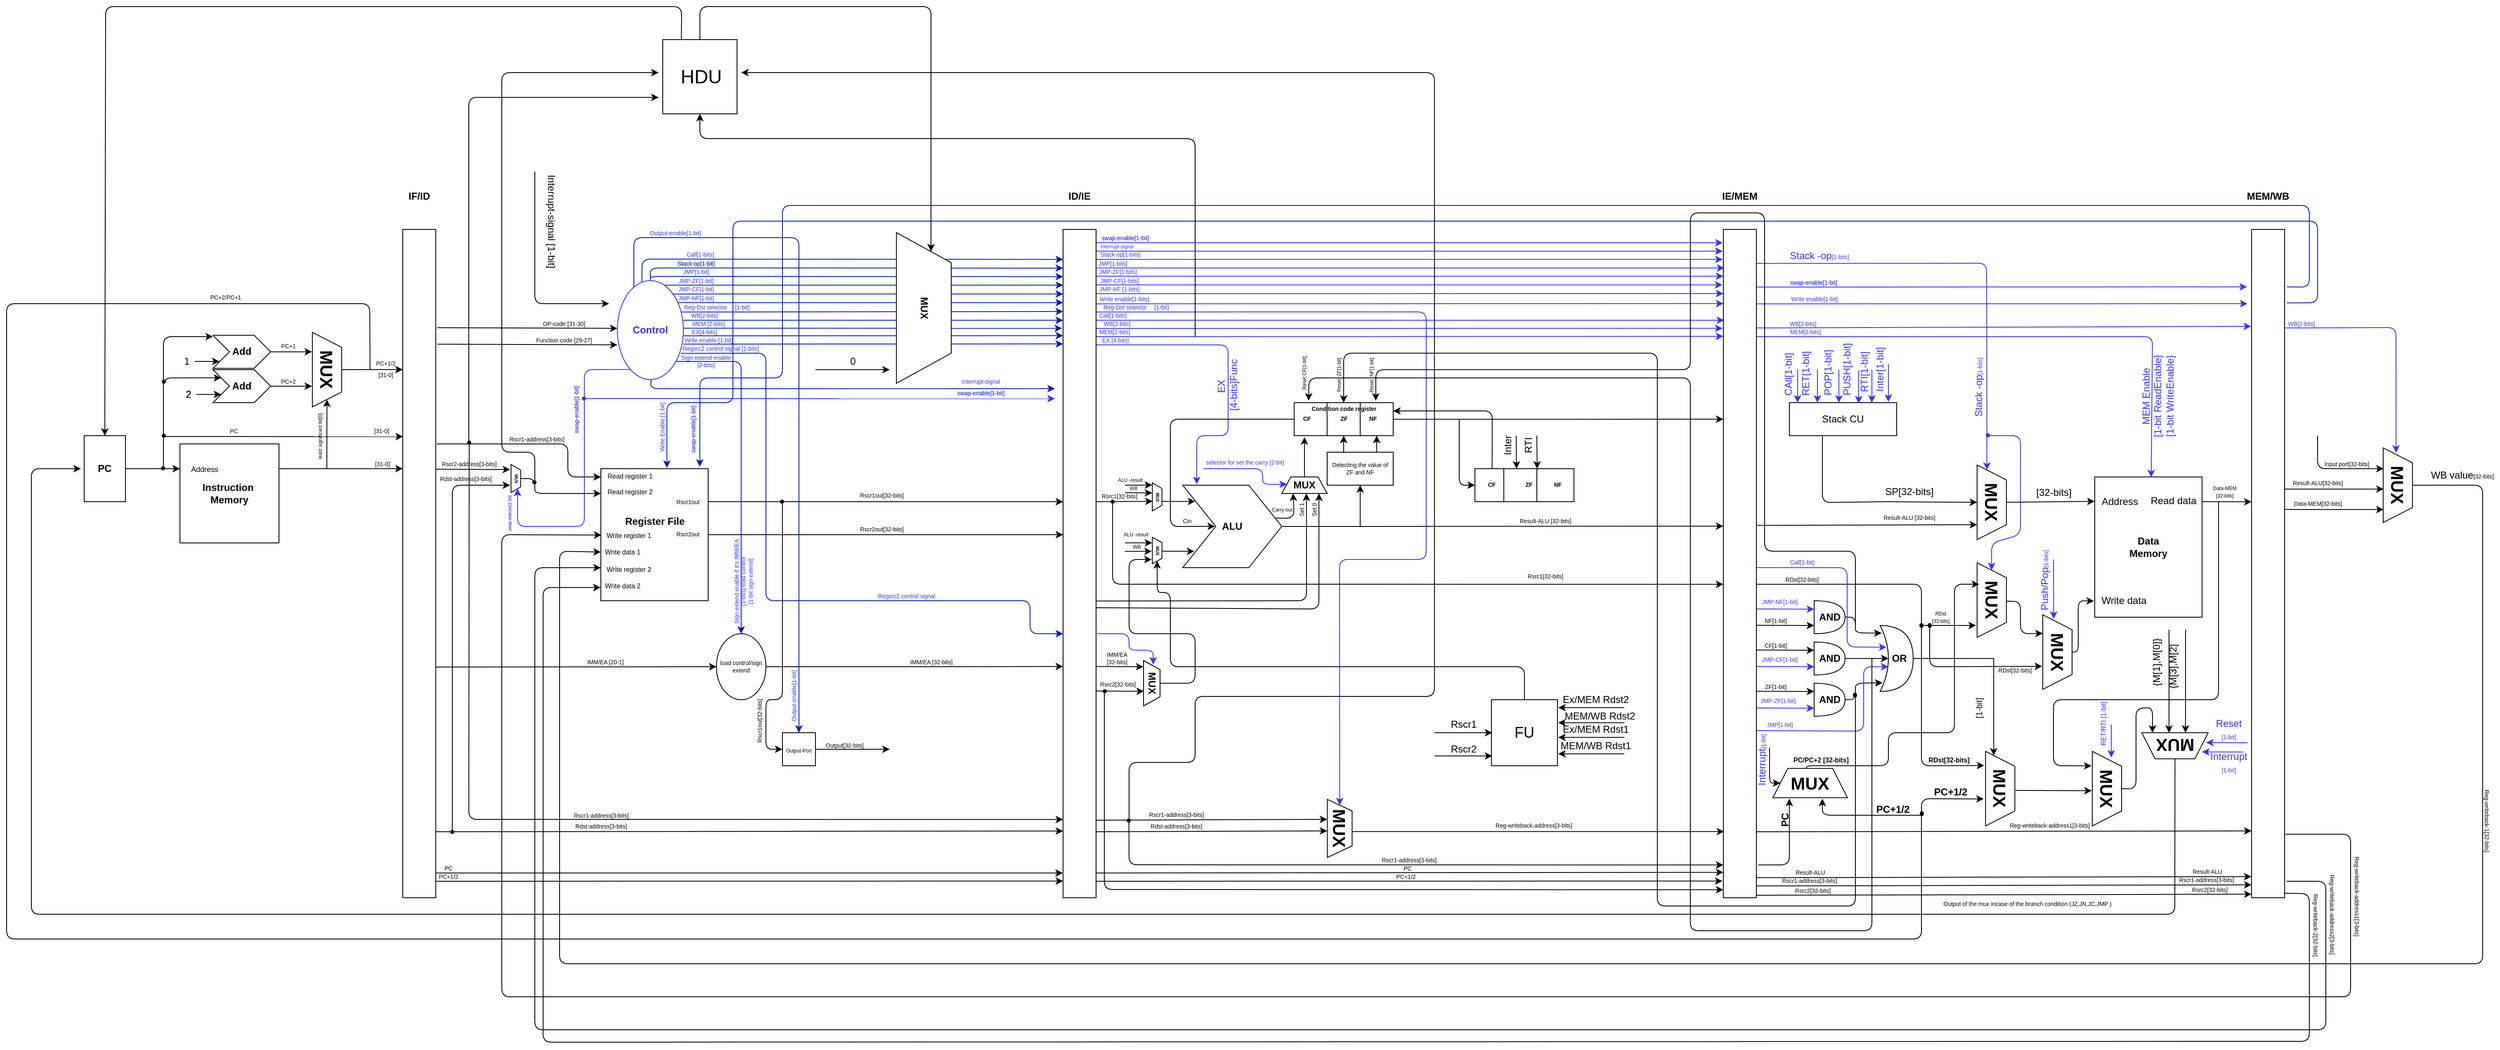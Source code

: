 <mxfile version="13.0.3" type="device"><diagram id="1rv1xOvbKvWyrppsMtNo" name="Page-1"><mxGraphModel dx="723" dy="433" grid="1" gridSize="10" guides="1" tooltips="1" connect="1" arrows="1" fold="1" page="1" pageScale="1" pageWidth="3300" pageHeight="4681" background="#ffffff" math="0" shadow="0"><root><mxCell id="0"/><mxCell id="1" parent="0"/><mxCell id="4u6Bk__YJ9N9gN4nhSER-332" value="" style="endArrow=classic;html=1;fontSize=7;entryX=0;entryY=0.752;entryDx=0;entryDy=0;entryPerimeter=0;" parent="1" source="T4Knhte3SUwD-FYIo6XV-90" edge="1"><mxGeometry width="50" height="50" relative="1" as="geometry"><mxPoint x="720" y="1900" as="sourcePoint"/><mxPoint x="1440" y="2345.12" as="targetPoint"/><Array as="points"><mxPoint x="720" y="2345"/></Array></mxGeometry></mxCell><mxCell id="O92rZ5ZvlTnGVv4ENgCI-20" value="" style="endArrow=classic;html=1;exitX=0.513;exitY=0.989;exitDx=0;exitDy=0;exitPerimeter=0;fillColor=#0050ef;strokeColor=#001DBC;" parent="1" source="4u6Bk__YJ9N9gN4nhSER-43" edge="1"><mxGeometry width="50" height="50" relative="1" as="geometry"><mxPoint x="940" y="1853" as="sourcePoint"/><mxPoint x="1430" y="1823" as="targetPoint"/><Array as="points"><mxPoint x="940" y="1823"/></Array></mxGeometry></mxCell><mxCell id="JGrU1U19Wn6LMI07_7Y3-49" value="" style="endArrow=classic;html=1;strokeColor=#000000;fontColor=#0000FF;exitX=0.353;exitY=0.313;exitDx=0;exitDy=0;exitPerimeter=0;entryX=0;entryY=0.951;entryDx=0;entryDy=0;entryPerimeter=0;" parent="1" target="4u6Bk__YJ9N9gN4nhSER-31" edge="1"><mxGeometry width="50" height="50" relative="1" as="geometry"><mxPoint x="1519.765" y="2346.565" as="sourcePoint"/><mxPoint x="2230" y="2400" as="targetPoint"/><Array as="points"><mxPoint x="1520" y="2400"/></Array></mxGeometry></mxCell><mxCell id="joF-WAlRbkqWNDi0a5-E-44" value="Call[1-bits]" style="text;html=1;align=center;verticalAlign=middle;resizable=0;points=[];autosize=1;fontSize=7;fontColor=#3333FF;" parent="1" vertex="1"><mxGeometry x="975.0" y="1656.41" width="50" height="10" as="geometry"/></mxCell><mxCell id="joF-WAlRbkqWNDi0a5-E-45" value="" style="endArrow=classic;html=1;fontSize=7;entryX=0;entryY=0.07;entryDx=0;entryDy=0;entryPerimeter=0;exitX=0.371;exitY=0.014;exitDx=0;exitDy=0;exitPerimeter=0;fillColor=#0050ef;strokeColor=#001DBC;" parent="1" source="4u6Bk__YJ9N9gN4nhSER-43" edge="1"><mxGeometry width="50" height="50" relative="1" as="geometry"><mxPoint x="880" y="1710" as="sourcePoint"/><mxPoint x="1440.0" y="1666.39" as="targetPoint"/><Array as="points"><mxPoint x="930" y="1666"/></Array></mxGeometry></mxCell><mxCell id="joF-WAlRbkqWNDi0a5-E-1" value="" style="rounded=0;whiteSpace=wrap;html=1;" parent="1" vertex="1"><mxGeometry x="880" y="1920" width="130" height="160" as="geometry"/></mxCell><mxCell id="djSDpx1OMvx2S-5FDEnU-72" value="&lt;b style=&quot;white-space: normal&quot;&gt;Data&lt;br&gt;Memory&lt;/b&gt;" style="rounded=0;whiteSpace=wrap;html=1;" parent="1" vertex="1"><mxGeometry x="2690" y="1930" width="130" height="170" as="geometry"/></mxCell><mxCell id="4u6Bk__YJ9N9gN4nhSER-208" value="" style="rounded=0;whiteSpace=wrap;html=1;" parent="1" vertex="1"><mxGeometry x="1720" y="1840" width="120" height="40" as="geometry"/></mxCell><mxCell id="4u6Bk__YJ9N9gN4nhSER-4" value="&lt;b&gt;PC&lt;/b&gt;" style="rounded=0;whiteSpace=wrap;html=1;" parent="1" vertex="1"><mxGeometry x="254" y="1880" width="50" height="80" as="geometry"/></mxCell><mxCell id="4u6Bk__YJ9N9gN4nhSER-5" value="&lt;b&gt;Instruction&amp;nbsp;&lt;br&gt;Memory&lt;/b&gt;" style="whiteSpace=wrap;html=1;aspect=fixed;" parent="1" vertex="1"><mxGeometry x="370" y="1890" width="120" height="120" as="geometry"/></mxCell><mxCell id="4u6Bk__YJ9N9gN4nhSER-8" value="" style="endArrow=classic;html=1;entryX=0;entryY=0.25;entryDx=0;entryDy=0;exitX=1;exitY=0.5;exitDx=0;exitDy=0;" parent="1" source="4u6Bk__YJ9N9gN4nhSER-4" target="4u6Bk__YJ9N9gN4nhSER-5" edge="1"><mxGeometry width="50" height="50" relative="1" as="geometry"><mxPoint x="340" y="1920" as="sourcePoint"/><mxPoint x="390" y="1870" as="targetPoint"/></mxGeometry></mxCell><mxCell id="4u6Bk__YJ9N9gN4nhSER-9" value="&lt;font style=&quot;font-size: 9px&quot;&gt;Address&lt;/font&gt;" style="text;html=1;strokeColor=none;fillColor=none;align=center;verticalAlign=middle;whiteSpace=wrap;rounded=0;" parent="1" vertex="1"><mxGeometry x="380" y="1912.5" width="40" height="15" as="geometry"/></mxCell><mxCell id="4u6Bk__YJ9N9gN4nhSER-11" value="&lt;b&gt;Add&lt;/b&gt;" style="shape=step;perimeter=stepPerimeter;whiteSpace=wrap;html=1;fixedSize=1;" parent="1" vertex="1"><mxGeometry x="410" y="1800" width="70" height="40" as="geometry"/></mxCell><mxCell id="4u6Bk__YJ9N9gN4nhSER-13" value="2" style="text;html=1;align=center;verticalAlign=middle;resizable=0;points=[];autosize=1;" parent="1" vertex="1"><mxGeometry x="370" y="1820" width="20" height="20" as="geometry"/></mxCell><mxCell id="4u6Bk__YJ9N9gN4nhSER-14" value="" style="endArrow=classic;html=1;" parent="1" edge="1"><mxGeometry width="50" height="50" relative="1" as="geometry"><mxPoint x="390" y="1830" as="sourcePoint"/><mxPoint x="420" y="1830" as="targetPoint"/></mxGeometry></mxCell><mxCell id="4u6Bk__YJ9N9gN4nhSER-16" value="" style="endArrow=classic;html=1;entryX=0.142;entryY=0.248;entryDx=0;entryDy=0;entryPerimeter=0;" parent="1" target="4u6Bk__YJ9N9gN4nhSER-11" edge="1"><mxGeometry width="50" height="50" relative="1" as="geometry"><mxPoint x="350" y="1920" as="sourcePoint"/><mxPoint x="418.82" y="1810.08" as="targetPoint"/><Array as="points"><mxPoint x="350" y="1810"/></Array></mxGeometry></mxCell><mxCell id="4u6Bk__YJ9N9gN4nhSER-18" value="" style="rounded=0;whiteSpace=wrap;html=1;" parent="1" vertex="1"><mxGeometry x="640" y="1630" width="40" height="810" as="geometry"/></mxCell><mxCell id="4u6Bk__YJ9N9gN4nhSER-19" value="" style="endArrow=classic;html=1;exitX=0.5;exitY=0;exitDx=0;exitDy=0;" parent="1" source="JGrU1U19Wn6LMI07_7Y3-12" edge="1"><mxGeometry width="50" height="50" relative="1" as="geometry"><mxPoint x="580" y="1800" as="sourcePoint"/><mxPoint x="640" y="1799.92" as="targetPoint"/></mxGeometry></mxCell><mxCell id="4u6Bk__YJ9N9gN4nhSER-24" value="&lt;b&gt;IF/ID&lt;/b&gt;" style="text;html=1;strokeColor=none;fillColor=none;align=center;verticalAlign=middle;whiteSpace=wrap;rounded=0;" parent="1" vertex="1"><mxGeometry x="640" y="1580" width="40" height="20" as="geometry"/></mxCell><mxCell id="4u6Bk__YJ9N9gN4nhSER-32" value="" style="rounded=0;whiteSpace=wrap;html=1;" parent="1" vertex="1"><mxGeometry x="2880" y="1630" width="40" height="810" as="geometry"/></mxCell><mxCell id="4u6Bk__YJ9N9gN4nhSER-38" value="&lt;b&gt;ALU&lt;/b&gt;" style="shape=step;perimeter=stepPerimeter;whiteSpace=wrap;html=1;fixedSize=1;size=40;align=center;" parent="1" vertex="1"><mxGeometry x="1585" y="1940" width="120" height="100" as="geometry"/></mxCell><mxCell id="4u6Bk__YJ9N9gN4nhSER-44" value="&lt;b&gt;ID/IE&lt;/b&gt;" style="text;html=1;strokeColor=none;fillColor=none;align=center;verticalAlign=middle;whiteSpace=wrap;rounded=0;" parent="1" vertex="1"><mxGeometry x="1440" y="1580" width="40" height="20" as="geometry"/></mxCell><mxCell id="4u6Bk__YJ9N9gN4nhSER-49" value="PC+1/2" style="text;html=1;align=center;verticalAlign=middle;resizable=0;points=[];autosize=1;fontSize=7;" parent="1" vertex="1"><mxGeometry x="675" y="2410" width="40" height="10" as="geometry"/></mxCell><mxCell id="4u6Bk__YJ9N9gN4nhSER-50" value="PC" style="text;html=1;align=center;verticalAlign=middle;resizable=0;points=[];autosize=1;fontSize=7;" parent="1" vertex="1"><mxGeometry x="680" y="2400" width="30" height="10" as="geometry"/></mxCell><mxCell id="4u6Bk__YJ9N9gN4nhSER-51" value="PC+1/2" style="text;html=1;align=center;verticalAlign=middle;resizable=0;points=[];autosize=1;fontSize=7;" parent="1" vertex="1"><mxGeometry x="1835" y="2410" width="40" height="10" as="geometry"/></mxCell><mxCell id="4u6Bk__YJ9N9gN4nhSER-52" value="PC" style="text;html=1;align=center;verticalAlign=middle;resizable=0;points=[];autosize=1;fontSize=7;" parent="1" vertex="1"><mxGeometry x="1842" y="2400" width="30" height="10" as="geometry"/></mxCell><mxCell id="4u6Bk__YJ9N9gN4nhSER-59" value="EX[4-bits]" style="text;html=1;align=center;verticalAlign=middle;resizable=0;points=[];autosize=1;fontSize=7;fontColor=#3333FF;" parent="1" vertex="1"><mxGeometry x="980" y="1750" width="50" height="10" as="geometry"/></mxCell><mxCell id="4u6Bk__YJ9N9gN4nhSER-60" value="&lt;b&gt;IE/MEM&lt;/b&gt;" style="text;html=1;strokeColor=none;fillColor=none;align=center;verticalAlign=middle;whiteSpace=wrap;rounded=0;" parent="1" vertex="1"><mxGeometry x="2240" y="1580" width="40" height="20" as="geometry"/></mxCell><mxCell id="4u6Bk__YJ9N9gN4nhSER-61" value="&lt;b&gt;MEM/WB&lt;/b&gt;" style="text;html=1;strokeColor=none;fillColor=none;align=center;verticalAlign=middle;whiteSpace=wrap;rounded=0;" parent="1" vertex="1"><mxGeometry x="2880" y="1580" width="40" height="20" as="geometry"/></mxCell><mxCell id="4u6Bk__YJ9N9gN4nhSER-62" value="MEM [2-bits]" style="text;html=1;align=center;verticalAlign=middle;resizable=0;points=[];autosize=1;fontSize=7;fontColor=#3333FF;" parent="1" vertex="1"><mxGeometry x="980" y="1740" width="60" height="10" as="geometry"/></mxCell><mxCell id="4u6Bk__YJ9N9gN4nhSER-63" value="WB[2-bits]" style="text;html=1;align=center;verticalAlign=middle;resizable=0;points=[];autosize=1;fontSize=7;fontColor=#3333FF;" parent="1" vertex="1"><mxGeometry x="980" y="1730" width="50" height="10" as="geometry"/></mxCell><mxCell id="4u6Bk__YJ9N9gN4nhSER-71" value="WB[2-bits]" style="text;html=1;align=center;verticalAlign=middle;resizable=0;points=[];autosize=1;fontSize=7;fontColor=#3333FF;" parent="1" vertex="1"><mxGeometry x="1480" y="1740" width="50" height="10" as="geometry"/></mxCell><mxCell id="4u6Bk__YJ9N9gN4nhSER-72" value="MEM[2-bits]" style="text;html=1;align=center;verticalAlign=middle;resizable=0;points=[];autosize=1;fontSize=7;fontColor=#3333FF;" parent="1" vertex="1"><mxGeometry x="1472" y="1750" width="60" height="10" as="geometry"/></mxCell><mxCell id="4u6Bk__YJ9N9gN4nhSER-74" value="WB[2-bits]" style="text;html=1;align=center;verticalAlign=middle;resizable=0;points=[];autosize=1;fontSize=7;fontColor=#3333FF;" parent="1" vertex="1"><mxGeometry x="2311" y="1740" width="50" height="10" as="geometry"/></mxCell><mxCell id="4u6Bk__YJ9N9gN4nhSER-77" value="OP-code [31-30]" style="text;html=1;align=center;verticalAlign=middle;resizable=0;points=[];autosize=1;fontSize=7;" parent="1" vertex="1"><mxGeometry x="800" y="1740" width="70" height="10" as="geometry"/></mxCell><mxCell id="4u6Bk__YJ9N9gN4nhSER-92" value="" style="endArrow=classic;html=1;fontSize=7;exitX=0.999;exitY=0.481;exitDx=0;exitDy=0;exitPerimeter=0;entryX=-0.032;entryY=0.148;entryDx=0;entryDy=0;entryPerimeter=0;fillColor=#0050ef;strokeColor=#001DBC;" parent="1" source="4u6Bk__YJ9N9gN4nhSER-43" target="4u6Bk__YJ9N9gN4nhSER-30" edge="1"><mxGeometry width="50" height="50" relative="1" as="geometry"><mxPoint x="862" y="1750" as="sourcePoint"/><mxPoint x="1430" y="1750" as="targetPoint"/></mxGeometry></mxCell><mxCell id="4u6Bk__YJ9N9gN4nhSER-93" value="" style="endArrow=classic;html=1;fontSize=7;entryX=0;entryY=0.159;entryDx=0;entryDy=0;entryPerimeter=0;fillColor=#0050ef;strokeColor=#001DBC;" parent="1" target="4u6Bk__YJ9N9gN4nhSER-30" edge="1"><mxGeometry width="50" height="50" relative="1" as="geometry"><mxPoint x="980" y="1759" as="sourcePoint"/><mxPoint x="1430" y="1759" as="targetPoint"/></mxGeometry></mxCell><mxCell id="4u6Bk__YJ9N9gN4nhSER-94" value="" style="endArrow=classic;html=1;fontSize=7;entryX=0;entryY=0.136;entryDx=0;entryDy=0;entryPerimeter=0;exitX=1;exitY=0.401;exitDx=0;exitDy=0;exitPerimeter=0;fillColor=#0050ef;strokeColor=#001DBC;" parent="1" source="4u6Bk__YJ9N9gN4nhSER-43" target="4u6Bk__YJ9N9gN4nhSER-30" edge="1"><mxGeometry width="50" height="50" relative="1" as="geometry"><mxPoint x="1010" y="1740" as="sourcePoint"/><mxPoint x="1430" y="1740" as="targetPoint"/></mxGeometry></mxCell><mxCell id="4u6Bk__YJ9N9gN4nhSER-96" value="" style="endArrow=classic;html=1;fontSize=7;exitX=1.043;exitY=0.147;exitDx=0;exitDy=0;entryX=0;entryY=0.483;entryDx=0;entryDy=0;entryPerimeter=0;exitPerimeter=0;" parent="1" source="4u6Bk__YJ9N9gN4nhSER-18" target="4u6Bk__YJ9N9gN4nhSER-43" edge="1"><mxGeometry width="50" height="50" relative="1" as="geometry"><mxPoint x="720" y="1780" as="sourcePoint"/><mxPoint x="770" y="1730" as="targetPoint"/></mxGeometry></mxCell><mxCell id="4u6Bk__YJ9N9gN4nhSER-97" value="" style="endArrow=classic;html=1;fontSize=7;entryX=-0.008;entryY=0.963;entryDx=0;entryDy=0;entryPerimeter=0;" parent="1" target="4u6Bk__YJ9N9gN4nhSER-30" edge="1"><mxGeometry width="50" height="50" relative="1" as="geometry"><mxPoint x="680" y="2410" as="sourcePoint"/><mxPoint x="1430" y="2410" as="targetPoint"/></mxGeometry></mxCell><mxCell id="4u6Bk__YJ9N9gN4nhSER-98" value="" style="endArrow=classic;html=1;fontSize=7;entryX=0;entryY=0.975;entryDx=0;entryDy=0;entryPerimeter=0;" parent="1" target="4u6Bk__YJ9N9gN4nhSER-30" edge="1"><mxGeometry width="50" height="50" relative="1" as="geometry"><mxPoint x="680" y="2420" as="sourcePoint"/><mxPoint x="1430" y="2420" as="targetPoint"/></mxGeometry></mxCell><mxCell id="4u6Bk__YJ9N9gN4nhSER-101" value="" style="endArrow=classic;html=1;fontSize=7;entryX=0;entryY=0.962;entryDx=0;entryDy=0;entryPerimeter=0;" parent="1" target="4u6Bk__YJ9N9gN4nhSER-31" edge="1"><mxGeometry width="50" height="50" relative="1" as="geometry"><mxPoint x="1480" y="2410" as="sourcePoint"/><mxPoint x="2230" y="2409" as="targetPoint"/></mxGeometry></mxCell><mxCell id="4u6Bk__YJ9N9gN4nhSER-102" value="" style="endArrow=classic;html=1;fontSize=7;entryX=-0.028;entryY=0.975;entryDx=0;entryDy=0;entryPerimeter=0;" parent="1" target="4u6Bk__YJ9N9gN4nhSER-31" edge="1"><mxGeometry width="50" height="50" relative="1" as="geometry"><mxPoint x="1480" y="2420" as="sourcePoint"/><mxPoint x="2230" y="2420" as="targetPoint"/></mxGeometry></mxCell><mxCell id="4u6Bk__YJ9N9gN4nhSER-103" value="" style="endArrow=classic;html=1;fontSize=7;entryX=-0.025;entryY=0.148;entryDx=0;entryDy=0;entryPerimeter=0;strokeColor=#3333FF;" parent="1" target="4u6Bk__YJ9N9gN4nhSER-31" edge="1"><mxGeometry width="50" height="50" relative="1" as="geometry"><mxPoint x="1480" y="1750.0" as="sourcePoint"/><mxPoint x="2234" y="1750" as="targetPoint"/></mxGeometry></mxCell><mxCell id="4u6Bk__YJ9N9gN4nhSER-104" value="" style="endArrow=classic;html=1;fontSize=7;entryX=0;entryY=0.16;entryDx=0;entryDy=0;entryPerimeter=0;strokeColor=#3333FF;" parent="1" target="4u6Bk__YJ9N9gN4nhSER-31" edge="1"><mxGeometry width="50" height="50" relative="1" as="geometry"><mxPoint x="1480" y="1760" as="sourcePoint"/><mxPoint x="2230" y="1760" as="targetPoint"/></mxGeometry></mxCell><mxCell id="4u6Bk__YJ9N9gN4nhSER-106" value="" style="endArrow=classic;html=1;fontSize=7;entryX=0.141;entryY=-0.012;entryDx=0;entryDy=0;entryPerimeter=0;strokeColor=#3333FF;" parent="1" target="4u6Bk__YJ9N9gN4nhSER-38" edge="1"><mxGeometry width="50" height="50" relative="1" as="geometry"><mxPoint x="1480" y="1770" as="sourcePoint"/><mxPoint x="1590" y="1930" as="targetPoint"/><Array as="points"><mxPoint x="1640" y="1770"/><mxPoint x="1640" y="1880"/><mxPoint x="1602" y="1880"/></Array></mxGeometry></mxCell><mxCell id="4u6Bk__YJ9N9gN4nhSER-107" value="EX [4-bits]" style="text;html=1;align=center;verticalAlign=middle;resizable=0;points=[];autosize=1;fontSize=7;fontColor=#3333FF;" parent="1" vertex="1"><mxGeometry x="1477.84" y="1760" width="50" height="10" as="geometry"/></mxCell><mxCell id="4u6Bk__YJ9N9gN4nhSER-109" value="" style="endArrow=classic;html=1;fontSize=7;entryX=-0.015;entryY=0.145;entryDx=0;entryDy=0;entryPerimeter=0;fontColor=#3333FF;strokeColor=#3333FF;" parent="1" target="4u6Bk__YJ9N9gN4nhSER-32" edge="1"><mxGeometry width="50" height="50" relative="1" as="geometry"><mxPoint x="2280" y="1749.43" as="sourcePoint"/><mxPoint x="2870" y="1748" as="targetPoint"/></mxGeometry></mxCell><mxCell id="4u6Bk__YJ9N9gN4nhSER-111" value="" style="endArrow=classic;html=1;fontSize=7;entryX=0.526;entryY=0.002;entryDx=0;entryDy=0;entryPerimeter=0;fontColor=#3333FF;strokeColor=#3333FF;" parent="1" target="djSDpx1OMvx2S-5FDEnU-72" edge="1"><mxGeometry width="50" height="50" relative="1" as="geometry"><mxPoint x="2280" y="1760.0" as="sourcePoint"/><mxPoint x="2690" y="1920" as="targetPoint"/><Array as="points"><mxPoint x="2760" y="1760"/></Array></mxGeometry></mxCell><mxCell id="4u6Bk__YJ9N9gN4nhSER-112" value="MEM[2-bits]" style="text;html=1;align=center;verticalAlign=middle;resizable=0;points=[];autosize=1;fontSize=7;fontColor=#3333FF;" parent="1" vertex="1"><mxGeometry x="2309" y="1750" width="60" height="10" as="geometry"/></mxCell><mxCell id="4u6Bk__YJ9N9gN4nhSER-113" value="" style="endArrow=classic;html=1;fontSize=7;entryX=0.065;entryY=0.56;entryDx=0;entryDy=0;entryPerimeter=0;strokeColor=#3333FF;" parent="1" target="4u6Bk__YJ9N9gN4nhSER-241" edge="1"><mxGeometry width="50" height="50" relative="1" as="geometry"><mxPoint x="2920" y="1749.43" as="sourcePoint"/><mxPoint x="3040" y="1890" as="targetPoint"/><Array as="points"><mxPoint x="3055" y="1749"/></Array></mxGeometry></mxCell><mxCell id="4u6Bk__YJ9N9gN4nhSER-114" value="WB[2-bits]" style="text;html=1;align=center;verticalAlign=middle;resizable=0;points=[];autosize=1;fontSize=7;fontColor=#3333FF;" parent="1" vertex="1"><mxGeometry x="2915" y="1740" width="50" height="10" as="geometry"/></mxCell><mxCell id="4u6Bk__YJ9N9gN4nhSER-116" value="&lt;b&gt;&lt;font style=&quot;font-size: 12px&quot;&gt;AND&lt;/font&gt;&lt;/b&gt;" style="shape=or;whiteSpace=wrap;html=1;fontSize=7;" parent="1" vertex="1"><mxGeometry x="2350" y="2080" width="37.5" height="40" as="geometry"/></mxCell><mxCell id="4u6Bk__YJ9N9gN4nhSER-117" value="" style="endArrow=classic;html=1;fontSize=7;exitX=1;exitY=0.25;exitDx=0;exitDy=0;entryX=0;entryY=0.358;entryDx=0;entryDy=0;entryPerimeter=0;" parent="1" source="4u6Bk__YJ9N9gN4nhSER-5" target="4u6Bk__YJ9N9gN4nhSER-18" edge="1"><mxGeometry width="50" height="50" relative="1" as="geometry"><mxPoint x="610" y="1920" as="sourcePoint"/><mxPoint x="630" y="1920" as="targetPoint"/></mxGeometry></mxCell><mxCell id="4u6Bk__YJ9N9gN4nhSER-132" value="Input port[32-bits]" style="text;html=1;align=center;verticalAlign=middle;resizable=0;points=[];autosize=1;fontSize=7;" parent="1" vertex="1"><mxGeometry x="2960" y="1910" width="70" height="10" as="geometry"/></mxCell><mxCell id="4u6Bk__YJ9N9gN4nhSER-133" value="" style="endArrow=classic;html=1;fontSize=7;entryX=0.279;entryY=0.985;entryDx=0;entryDy=0;entryPerimeter=0;" parent="1" target="4u6Bk__YJ9N9gN4nhSER-241" edge="1"><mxGeometry width="50" height="50" relative="1" as="geometry"><mxPoint x="2960" y="1880" as="sourcePoint"/><mxPoint x="3020" y="1920" as="targetPoint"/><Array as="points"><mxPoint x="2960" y="1920"/></Array></mxGeometry></mxCell><mxCell id="4u6Bk__YJ9N9gN4nhSER-134" value="&lt;b&gt;&lt;font style=&quot;font-size: 12px&quot;&gt;AND&lt;/font&gt;&lt;/b&gt;" style="shape=or;whiteSpace=wrap;html=1;fontSize=7;" parent="1" vertex="1"><mxGeometry x="2350" y="2130" width="37.5" height="40" as="geometry"/></mxCell><mxCell id="4u6Bk__YJ9N9gN4nhSER-135" value="&lt;b&gt;&lt;font style=&quot;font-size: 12px&quot;&gt;AND&lt;/font&gt;&lt;/b&gt;" style="shape=or;whiteSpace=wrap;html=1;fontSize=7;" parent="1" vertex="1"><mxGeometry x="2350" y="2180" width="37.5" height="40" as="geometry"/></mxCell><mxCell id="4u6Bk__YJ9N9gN4nhSER-187" style="edgeStyle=orthogonalEdgeStyle;rounded=0;orthogonalLoop=1;jettySize=auto;html=1;fontSize=7;entryX=0;entryY=0.75;entryDx=0;entryDy=0;" parent="1" source="4u6Bk__YJ9N9gN4nhSER-136" target="4u6Bk__YJ9N9gN4nhSER-186" edge="1"><mxGeometry relative="1" as="geometry"><mxPoint x="2560" y="2150" as="targetPoint"/></mxGeometry></mxCell><mxCell id="4u6Bk__YJ9N9gN4nhSER-136" value="&lt;b&gt;&lt;font style=&quot;font-size: 12px&quot;&gt;&amp;nbsp; OR&lt;/font&gt;&lt;/b&gt;" style="shape=xor;whiteSpace=wrap;html=1;fontSize=7;" parent="1" vertex="1"><mxGeometry x="2430" y="2110" width="40" height="80" as="geometry"/></mxCell><mxCell id="4u6Bk__YJ9N9gN4nhSER-137" value="" style="endArrow=classic;html=1;fontSize=7;entryX=0.043;entryY=0.116;entryDx=0;entryDy=0;entryPerimeter=0;exitX=1;exitY=0.5;exitDx=0;exitDy=0;exitPerimeter=0;" parent="1" source="4u6Bk__YJ9N9gN4nhSER-116" target="4u6Bk__YJ9N9gN4nhSER-136" edge="1"><mxGeometry width="50" height="50" relative="1" as="geometry"><mxPoint x="2390" y="2100" as="sourcePoint"/><mxPoint x="2430" y="2080" as="targetPoint"/><Array as="points"><mxPoint x="2400" y="2100"/><mxPoint x="2400" y="2119"/></Array></mxGeometry></mxCell><mxCell id="4u6Bk__YJ9N9gN4nhSER-138" value="" style="endArrow=classic;html=1;fontSize=7;exitX=1;exitY=0.5;exitDx=0;exitDy=0;exitPerimeter=0;entryX=0.25;entryY=0.5;entryDx=0;entryDy=0;entryPerimeter=0;" parent="1" source="4u6Bk__YJ9N9gN4nhSER-134" target="4u6Bk__YJ9N9gN4nhSER-136" edge="1"><mxGeometry width="50" height="50" relative="1" as="geometry"><mxPoint x="2380" y="2180" as="sourcePoint"/><mxPoint x="2430" y="2130" as="targetPoint"/></mxGeometry></mxCell><mxCell id="4u6Bk__YJ9N9gN4nhSER-139" value="" style="endArrow=classic;html=1;fontSize=7;exitX=1;exitY=0.5;exitDx=0;exitDy=0;exitPerimeter=0;entryX=0.072;entryY=0.869;entryDx=0;entryDy=0;entryPerimeter=0;" parent="1" target="4u6Bk__YJ9N9gN4nhSER-136" edge="1"><mxGeometry width="50" height="50" relative="1" as="geometry"><mxPoint x="2387.5" y="2199.86" as="sourcePoint"/><mxPoint x="2440" y="2199.86" as="targetPoint"/><Array as="points"><mxPoint x="2400" y="2200"/><mxPoint x="2400" y="2180"/></Array></mxGeometry></mxCell><mxCell id="4u6Bk__YJ9N9gN4nhSER-150" value="" style="endArrow=classic;html=1;fontSize=7;exitX=1.003;exitY=0.691;exitDx=0;exitDy=0;exitPerimeter=0;entryX=0;entryY=0.25;entryDx=0;entryDy=0;entryPerimeter=0;" parent="1" source="4u6Bk__YJ9N9gN4nhSER-31" target="4u6Bk__YJ9N9gN4nhSER-135" edge="1"><mxGeometry width="50" height="50" relative="1" as="geometry"><mxPoint x="2310" y="2190" as="sourcePoint"/><mxPoint x="2360" y="2180" as="targetPoint"/></mxGeometry></mxCell><mxCell id="4u6Bk__YJ9N9gN4nhSER-152" value="ZF[1-bit]" style="text;html=1;align=center;verticalAlign=middle;resizable=0;points=[];autosize=1;fontSize=7;" parent="1" vertex="1"><mxGeometry x="2283" y="2180" width="40" height="10" as="geometry"/></mxCell><mxCell id="4u6Bk__YJ9N9gN4nhSER-153" value="CF[1-bit]" style="text;html=1;align=center;verticalAlign=middle;resizable=0;points=[];autosize=1;fontSize=7;" parent="1" vertex="1"><mxGeometry x="2283" y="2130" width="40" height="10" as="geometry"/></mxCell><mxCell id="4u6Bk__YJ9N9gN4nhSER-154" value="" style="endArrow=classic;html=1;fontSize=7;exitX=1.003;exitY=0.691;exitDx=0;exitDy=0;exitPerimeter=0;entryX=0;entryY=0.25;entryDx=0;entryDy=0;entryPerimeter=0;" parent="1" target="4u6Bk__YJ9N9gN4nhSER-134" edge="1"><mxGeometry width="50" height="50" relative="1" as="geometry"><mxPoint x="2280.18" y="2139.71" as="sourcePoint"/><mxPoint x="2320.06" y="2140" as="targetPoint"/></mxGeometry></mxCell><mxCell id="4u6Bk__YJ9N9gN4nhSER-155" value="" style="endArrow=classic;html=1;fontSize=7;exitX=1.003;exitY=0.691;exitDx=0;exitDy=0;exitPerimeter=0;entryX=0;entryY=0.75;entryDx=0;entryDy=0;entryPerimeter=0;" parent="1" target="4u6Bk__YJ9N9gN4nhSER-116" edge="1"><mxGeometry width="50" height="50" relative="1" as="geometry"><mxPoint x="2280" y="2109.71" as="sourcePoint"/><mxPoint x="2319.88" y="2110" as="targetPoint"/></mxGeometry></mxCell><mxCell id="4u6Bk__YJ9N9gN4nhSER-156" value="NF[1-bit]" style="text;html=1;align=center;verticalAlign=middle;resizable=0;points=[];autosize=1;fontSize=7;" parent="1" vertex="1"><mxGeometry x="2283.0" y="2100" width="40" height="10" as="geometry"/></mxCell><mxCell id="4u6Bk__YJ9N9gN4nhSER-186" value="&lt;b&gt;&lt;font style=&quot;font-size: 21px&quot;&gt;MUX&lt;/font&gt;&lt;/b&gt;" style="shape=trapezoid;perimeter=trapezoidPerimeter;whiteSpace=wrap;html=1;rotation=90;" parent="1" vertex="1"><mxGeometry x="2530.25" y="2290" width="90.41" height="35.5" as="geometry"/></mxCell><mxCell id="4u6Bk__YJ9N9gN4nhSER-194" value="&lt;b&gt;&lt;font style=&quot;font-size: 8px&quot;&gt;RDst[32-bits]&lt;/font&gt;&lt;/b&gt;" style="text;html=1;align=center;verticalAlign=middle;resizable=0;points=[];autosize=1;fontSize=7;" parent="1" vertex="1"><mxGeometry x="2477.5" y="2268.25" width="70" height="10" as="geometry"/></mxCell><mxCell id="4u6Bk__YJ9N9gN4nhSER-197" value="" style="endArrow=classic;html=1;fontSize=7;exitX=1;exitY=0.346;exitDx=0;exitDy=0;exitPerimeter=0;entryX=0;entryY=0.6;entryDx=0;entryDy=0;entryPerimeter=0;" parent="1" target="4u6Bk__YJ9N9gN4nhSER-283" edge="1"><mxGeometry width="50" height="50" relative="1" as="geometry"><mxPoint x="681.33" y="1889.94" as="sourcePoint"/><mxPoint x="870" y="1930" as="targetPoint"/><Array as="points"><mxPoint x="840" y="1890"/><mxPoint x="840" y="1930"/></Array></mxGeometry></mxCell><mxCell id="4u6Bk__YJ9N9gN4nhSER-198" value="" style="endArrow=classic;startArrow=none;html=1;fontSize=7;startFill=0;exitX=0.5;exitY=0;exitDx=0;exitDy=0;" parent="1" source="T4Knhte3SUwD-FYIo6XV-39" edge="1"><mxGeometry width="50" height="50" relative="1" as="geometry"><mxPoint x="2800" y="2320" as="sourcePoint"/><mxPoint x="250" y="1920" as="targetPoint"/><Array as="points"><mxPoint x="2787" y="2460"/><mxPoint x="2160" y="2460"/><mxPoint x="190" y="2460"/><mxPoint x="190" y="1920"/></Array></mxGeometry></mxCell><mxCell id="4u6Bk__YJ9N9gN4nhSER-202" value="&lt;b&gt;&lt;font style=&quot;font-size: 12px&quot;&gt;PC+1/2&lt;/font&gt;&lt;/b&gt;" style="text;html=1;align=center;verticalAlign=middle;resizable=0;points=[];autosize=1;fontSize=7;" parent="1" vertex="1"><mxGeometry x="2485" y="2302.25" width="60" height="20" as="geometry"/></mxCell><mxCell id="4u6Bk__YJ9N9gN4nhSER-203" value="" style="endArrow=classic;html=1;fontSize=7;entryX=0.008;entryY=0.31;entryDx=0;entryDy=0;entryPerimeter=0;" parent="1" target="4u6Bk__YJ9N9gN4nhSER-18" edge="1"><mxGeometry width="50" height="50" relative="1" as="geometry"><mxPoint x="350" y="1881" as="sourcePoint"/><mxPoint x="870" y="1850" as="targetPoint"/></mxGeometry></mxCell><mxCell id="4u6Bk__YJ9N9gN4nhSER-204" value="PC" style="text;html=1;align=center;verticalAlign=middle;resizable=0;points=[];autosize=1;fontSize=7;" parent="1" vertex="1"><mxGeometry x="420" y="1870" width="30" height="10" as="geometry"/></mxCell><mxCell id="4u6Bk__YJ9N9gN4nhSER-205" value="PC+1/2" style="text;html=1;align=center;verticalAlign=middle;resizable=0;points=[];autosize=1;fontSize=7;" parent="1" vertex="1"><mxGeometry x="599" y="1788.41" width="40" height="10" as="geometry"/></mxCell><mxCell id="4u6Bk__YJ9N9gN4nhSER-207" value="PC+2/PC+1" style="text;html=1;align=center;verticalAlign=middle;resizable=0;points=[];autosize=1;fontSize=7;" parent="1" vertex="1"><mxGeometry x="400" y="1707.51" width="50" height="10" as="geometry"/></mxCell><mxCell id="4u6Bk__YJ9N9gN4nhSER-210" value="" style="endArrow=none;html=1;fontSize=7;entryX=0.333;entryY=0.002;entryDx=0;entryDy=0;entryPerimeter=0;" parent="1" edge="1"><mxGeometry width="50" height="50" relative="1" as="geometry"><mxPoint x="1800.04" y="1879.92" as="sourcePoint"/><mxPoint x="1800" y="1840" as="targetPoint"/></mxGeometry></mxCell><mxCell id="4u6Bk__YJ9N9gN4nhSER-211" value="&lt;b&gt; Condition code register&lt;/b&gt;" style="text;html=1;align=center;verticalAlign=middle;resizable=0;points=[];autosize=1;fontSize=7;" parent="1" vertex="1"><mxGeometry x="1730" y="1843" width="100" height="10" as="geometry"/></mxCell><mxCell id="4u6Bk__YJ9N9gN4nhSER-212" value="&lt;b&gt;CF&lt;/b&gt;" style="text;html=1;align=center;verticalAlign=middle;resizable=0;points=[];autosize=1;fontSize=7;" parent="1" vertex="1"><mxGeometry x="1720" y="1855" width="30" height="10" as="geometry"/></mxCell><mxCell id="4u6Bk__YJ9N9gN4nhSER-215" value="&lt;b&gt;ZF&lt;/b&gt;" style="text;html=1;align=center;verticalAlign=middle;resizable=0;points=[];autosize=1;fontSize=7;" parent="1" vertex="1"><mxGeometry x="1770" y="1855" width="20" height="10" as="geometry"/></mxCell><mxCell id="4u6Bk__YJ9N9gN4nhSER-216" value="&lt;b&gt;NF&lt;/b&gt;" style="text;html=1;align=center;verticalAlign=middle;resizable=0;points=[];autosize=1;fontSize=7;" parent="1" vertex="1"><mxGeometry x="1800" y="1855" width="30" height="10" as="geometry"/></mxCell><mxCell id="4u6Bk__YJ9N9gN4nhSER-218" value="" style="endArrow=classic;html=1;fontSize=7;exitX=1;exitY=0.5;exitDx=0;exitDy=0;entryX=0;entryY=0.444;entryDx=0;entryDy=0;entryPerimeter=0;" parent="1" source="4u6Bk__YJ9N9gN4nhSER-38" target="4u6Bk__YJ9N9gN4nhSER-31" edge="1"><mxGeometry width="50" height="50" relative="1" as="geometry"><mxPoint x="1690" y="2020" as="sourcePoint"/><mxPoint x="2220" y="1990" as="targetPoint"/><Array as="points"><mxPoint x="1719" y="1990"/></Array></mxGeometry></mxCell><mxCell id="4u6Bk__YJ9N9gN4nhSER-235" style="edgeStyle=orthogonalEdgeStyle;rounded=0;orthogonalLoop=1;jettySize=auto;html=1;fontSize=7;entryX=0.104;entryY=1.046;entryDx=0;entryDy=0;entryPerimeter=0;" parent="1" source="4u6Bk__YJ9N9gN4nhSER-220" target="4u6Bk__YJ9N9gN4nhSER-208" edge="1"><mxGeometry relative="1" as="geometry"><mxPoint x="1732.5" y="1890" as="targetPoint"/></mxGeometry></mxCell><mxCell id="4u6Bk__YJ9N9gN4nhSER-220" value="&lt;b&gt;&lt;font style=&quot;font-size: 12px&quot;&gt;MUX&lt;/font&gt;&lt;/b&gt;" style="shape=trapezoid;perimeter=trapezoidPerimeter;whiteSpace=wrap;html=1;rotation=0;" parent="1" vertex="1"><mxGeometry x="1705" y="1930" width="55" height="20" as="geometry"/></mxCell><mxCell id="4u6Bk__YJ9N9gN4nhSER-221" value="" style="endArrow=classic;html=1;fontSize=7;entryX=0.25;entryY=1;entryDx=0;entryDy=0;exitX=0.937;exitY=0.399;exitDx=0;exitDy=0;exitPerimeter=0;" parent="1" source="4u6Bk__YJ9N9gN4nhSER-38" target="4u6Bk__YJ9N9gN4nhSER-220" edge="1"><mxGeometry width="50" height="50" relative="1" as="geometry"><mxPoint x="1670" y="1980" as="sourcePoint"/><mxPoint x="1741.04" y="1959.44" as="targetPoint"/><Array as="points"><mxPoint x="1720" y="1980"/></Array></mxGeometry></mxCell><mxCell id="4u6Bk__YJ9N9gN4nhSER-222" value="&lt;font style=&quot;font-size: 6px&quot;&gt;Carry-out&lt;/font&gt;" style="text;html=1;align=center;verticalAlign=middle;resizable=0;points=[];autosize=1;fontSize=7;" parent="1" vertex="1"><mxGeometry x="1680" y="1964.5" width="50" height="10" as="geometry"/></mxCell><mxCell id="4u6Bk__YJ9N9gN4nhSER-224" value="" style="endArrow=classic;html=1;fontSize=7;entryX=0.417;entryY=1;entryDx=0;entryDy=0;entryPerimeter=0;exitX=1.005;exitY=0.566;exitDx=0;exitDy=0;exitPerimeter=0;" parent="1" source="4u6Bk__YJ9N9gN4nhSER-30" edge="1"><mxGeometry width="50" height="50" relative="1" as="geometry"><mxPoint x="1740" y="2090" as="sourcePoint"/><mxPoint x="1750.02" y="1950" as="targetPoint"/><Array as="points"><mxPoint x="1750" y="2090"/></Array></mxGeometry></mxCell><mxCell id="4u6Bk__YJ9N9gN4nhSER-225" value="" style="endArrow=classic;html=1;fontSize=7;entryX=0.417;entryY=1;entryDx=0;entryDy=0;entryPerimeter=0;exitX=1;exitY=0.556;exitDx=0;exitDy=0;exitPerimeter=0;" parent="1" source="4u6Bk__YJ9N9gN4nhSER-30" edge="1"><mxGeometry width="50" height="50" relative="1" as="geometry"><mxPoint x="1720" y="2080" as="sourcePoint"/><mxPoint x="1734.9" y="1950" as="targetPoint"/><Array as="points"><mxPoint x="1735" y="2080"/></Array></mxGeometry></mxCell><mxCell id="4u6Bk__YJ9N9gN4nhSER-226" value="Set 1" style="text;html=1;align=center;verticalAlign=middle;resizable=0;points=[];autosize=1;fontSize=7;rotation=-90;" parent="1" vertex="1"><mxGeometry x="1715" y="1965" width="30" height="10" as="geometry"/></mxCell><mxCell id="4u6Bk__YJ9N9gN4nhSER-227" value="Set 0" style="text;html=1;align=center;verticalAlign=middle;resizable=0;points=[];autosize=1;fontSize=7;rotation=-90;" parent="1" vertex="1"><mxGeometry x="1730" y="1965" width="30" height="10" as="geometry"/></mxCell><mxCell id="4u6Bk__YJ9N9gN4nhSER-228" value="" style="endArrow=classic;html=1;fontSize=7;entryX=0.072;entryY=0.445;entryDx=0;entryDy=0;entryPerimeter=0;fontColor=#3333FF;strokeColor=#3333FF;" parent="1" edge="1"><mxGeometry width="50" height="50" relative="1" as="geometry"><mxPoint x="1610" y="1920" as="sourcePoint"/><mxPoint x="1711.32" y="1938.9" as="targetPoint"/><Array as="points"><mxPoint x="1682" y="1920"/><mxPoint x="1682" y="1939"/></Array></mxGeometry></mxCell><mxCell id="4u6Bk__YJ9N9gN4nhSER-229" value="selector for set the carry [2-bit]" style="text;html=1;align=center;verticalAlign=middle;resizable=0;points=[];autosize=1;fontSize=7;fontColor=#3333FF;" parent="1" vertex="1"><mxGeometry x="1600" y="1907.5" width="120" height="10" as="geometry"/></mxCell><mxCell id="4u6Bk__YJ9N9gN4nhSER-236" value="" style="endArrow=none;html=1;fontSize=7;entryX=0.333;entryY=0.002;entryDx=0;entryDy=0;entryPerimeter=0;" parent="1" edge="1"><mxGeometry width="50" height="50" relative="1" as="geometry"><mxPoint x="1759.95" y="1880.0" as="sourcePoint"/><mxPoint x="1759.91" y="1840.08" as="targetPoint"/></mxGeometry></mxCell><mxCell id="4u6Bk__YJ9N9gN4nhSER-237" value="Result-ALU [32-bits]" style="text;html=1;align=center;verticalAlign=middle;resizable=0;points=[];autosize=1;fontSize=7;" parent="1" vertex="1"><mxGeometry x="1984" y="1978.5" width="80" height="10" as="geometry"/></mxCell><mxCell id="4u6Bk__YJ9N9gN4nhSER-239" value="" style="endArrow=classic;html=1;fontSize=7;entryX=0;entryY=0.986;entryDx=0;entryDy=0;entryPerimeter=0;" parent="1" edge="1"><mxGeometry width="50" height="50" relative="1" as="geometry"><mxPoint x="2280" y="2415.67" as="sourcePoint"/><mxPoint x="2879.88" y="2414.33" as="targetPoint"/></mxGeometry></mxCell><mxCell id="4u6Bk__YJ9N9gN4nhSER-240" value="Result-ALU" style="text;html=1;align=center;verticalAlign=middle;resizable=0;points=[];autosize=1;fontSize=7;" parent="1" vertex="1"><mxGeometry x="2320" y="2405" width="50" height="10" as="geometry"/></mxCell><mxCell id="4u6Bk__YJ9N9gN4nhSER-241" value="&lt;b&gt;&lt;font style=&quot;font-size: 21px&quot;&gt;MUX&lt;/font&gt;&lt;/b&gt;" style="shape=trapezoid;perimeter=trapezoidPerimeter;whiteSpace=wrap;html=1;rotation=90;" parent="1" vertex="1"><mxGeometry x="3012" y="1922.25" width="90.41" height="35.5" as="geometry"/></mxCell><mxCell id="4u6Bk__YJ9N9gN4nhSER-243" value="" style="endArrow=classic;html=1;fontSize=7;entryX=0.552;entryY=0.985;entryDx=0;entryDy=0;entryPerimeter=0;" parent="1" target="4u6Bk__YJ9N9gN4nhSER-241" edge="1"><mxGeometry width="50" height="50" relative="1" as="geometry"><mxPoint x="2920" y="1944.71" as="sourcePoint"/><mxPoint x="3020" y="1944.71" as="targetPoint"/></mxGeometry></mxCell><mxCell id="4u6Bk__YJ9N9gN4nhSER-244" value="Result-ALU[32-bits]" style="text;html=1;align=center;verticalAlign=middle;resizable=0;points=[];autosize=1;fontSize=7;" parent="1" vertex="1"><mxGeometry x="2920" y="1933" width="80" height="10" as="geometry"/></mxCell><mxCell id="4u6Bk__YJ9N9gN4nhSER-245" value="" style="endArrow=classic;html=1;fontSize=7;entryX=0.826;entryY=0.985;entryDx=0;entryDy=0;entryPerimeter=0;" parent="1" target="4u6Bk__YJ9N9gN4nhSER-241" edge="1"><mxGeometry width="50" height="50" relative="1" as="geometry"><mxPoint x="2920" y="1969.43" as="sourcePoint"/><mxPoint x="3020" y="1969.43" as="targetPoint"/></mxGeometry></mxCell><mxCell id="4u6Bk__YJ9N9gN4nhSER-246" value="Data-MEM[32-bits]" style="text;html=1;align=center;verticalAlign=middle;resizable=0;points=[];autosize=1;fontSize=7;" parent="1" vertex="1"><mxGeometry x="2920" y="1957.75" width="80" height="10" as="geometry"/></mxCell><mxCell id="4u6Bk__YJ9N9gN4nhSER-249" value="Rscr1out" style="text;html=1;align=center;verticalAlign=middle;resizable=0;points=[];autosize=1;fontSize=7;" parent="1" vertex="1"><mxGeometry x="960" y="1955.75" width="50" height="10" as="geometry"/></mxCell><mxCell id="4u6Bk__YJ9N9gN4nhSER-250" value="Rscr2out" style="text;html=1;align=center;verticalAlign=middle;resizable=0;points=[];autosize=1;fontSize=7;" parent="1" vertex="1"><mxGeometry x="960" y="1995" width="50" height="10" as="geometry"/></mxCell><mxCell id="4u6Bk__YJ9N9gN4nhSER-251" value="" style="endArrow=classic;html=1;fontSize=7;" parent="1" edge="1"><mxGeometry width="50" height="50" relative="1" as="geometry"><mxPoint x="1010" y="2000" as="sourcePoint"/><mxPoint x="1440" y="2000" as="targetPoint"/></mxGeometry></mxCell><mxCell id="4u6Bk__YJ9N9gN4nhSER-252" value="" style="endArrow=classic;html=1;fontSize=7;" parent="1" edge="1"><mxGeometry width="50" height="50" relative="1" as="geometry"><mxPoint x="1010" y="1960" as="sourcePoint"/><mxPoint x="1440" y="1960" as="targetPoint"/></mxGeometry></mxCell><mxCell id="4u6Bk__YJ9N9gN4nhSER-253" value="" style="endArrow=classic;html=1;fontSize=7;exitX=1.006;exitY=0.456;exitDx=0;exitDy=0;exitPerimeter=0;entryX=0.678;entryY=0.977;entryDx=0;entryDy=0;entryPerimeter=0;" parent="1" target="4u6Bk__YJ9N9gN4nhSER-289" edge="1"><mxGeometry width="50" height="50" relative="1" as="geometry"><mxPoint x="1480" y="2189.36" as="sourcePoint"/><mxPoint x="1561.44" y="2189.7" as="targetPoint"/></mxGeometry></mxCell><mxCell id="4u6Bk__YJ9N9gN4nhSER-254" value="" style="endArrow=classic;html=1;fontSize=7;exitX=1.021;exitY=0.456;exitDx=0;exitDy=0;exitPerimeter=0;entryX=0.659;entryY=0.972;entryDx=0;entryDy=0;entryPerimeter=0;" parent="1" target="J_n0-YOa4G56IStiHrvc-1" edge="1"><mxGeometry width="50" height="50" relative="1" as="geometry"><mxPoint x="1480" y="1960.0" as="sourcePoint"/><mxPoint x="1543.446" y="1959.784" as="targetPoint"/></mxGeometry></mxCell><mxCell id="4u6Bk__YJ9N9gN4nhSER-255" value="Rsrc1[32-bits]" style="text;html=1;align=center;verticalAlign=middle;resizable=0;points=[];autosize=1;fontSize=7;" parent="1" vertex="1"><mxGeometry x="1477.84" y="1949.36" width="60" height="10" as="geometry"/></mxCell><mxCell id="4u6Bk__YJ9N9gN4nhSER-256" value="Rsrc2[32-bits]" style="text;html=1;align=center;verticalAlign=middle;resizable=0;points=[];autosize=1;fontSize=7;" parent="1" vertex="1"><mxGeometry x="1476" y="2177.25" width="60" height="10" as="geometry"/></mxCell><mxCell id="4u6Bk__YJ9N9gN4nhSER-259" value="Cin" style="text;html=1;align=center;verticalAlign=middle;resizable=0;points=[];autosize=1;fontSize=7;" parent="1" vertex="1"><mxGeometry x="1575" y="1978.5" width="30" height="10" as="geometry"/></mxCell><mxCell id="4u6Bk__YJ9N9gN4nhSER-265" style="edgeStyle=orthogonalEdgeStyle;rounded=0;orthogonalLoop=1;jettySize=auto;html=1;entryX=0.5;entryY=1;entryDx=0;entryDy=0;fontSize=7;" parent="1" target="4u6Bk__YJ9N9gN4nhSER-208" edge="1"><mxGeometry relative="1" as="geometry"><mxPoint x="1780" y="1900" as="sourcePoint"/></mxGeometry></mxCell><mxCell id="4u6Bk__YJ9N9gN4nhSER-261" value="" style="endArrow=classic;html=1;fontSize=7;" parent="1" edge="1"><mxGeometry width="50" height="50" relative="1" as="geometry"><mxPoint x="1800" y="1990" as="sourcePoint"/><mxPoint x="1800" y="1940" as="targetPoint"/></mxGeometry></mxCell><mxCell id="4u6Bk__YJ9N9gN4nhSER-269" style="edgeStyle=orthogonalEdgeStyle;rounded=0;orthogonalLoop=1;jettySize=auto;html=1;entryX=0.5;entryY=1;entryDx=0;entryDy=0;fontSize=7;" parent="1" edge="1"><mxGeometry relative="1" as="geometry"><mxPoint x="1820" y="1900" as="sourcePoint"/><mxPoint x="1820" y="1880" as="targetPoint"/></mxGeometry></mxCell><mxCell id="4u6Bk__YJ9N9gN4nhSER-272" value="Detecting the value of ZF and NF" style="rounded=0;whiteSpace=wrap;html=1;labelBackgroundColor=none;fontSize=7;" parent="1" vertex="1"><mxGeometry x="1760" y="1900" width="80" height="40" as="geometry"/></mxCell><mxCell id="4u6Bk__YJ9N9gN4nhSER-274" value="" style="endArrow=classic;html=1;fontSize=7;entryX=0;entryY=0.867;entryDx=0;entryDy=0;entryPerimeter=0;exitX=0.5;exitY=0;exitDx=0;exitDy=0;" parent="1" source="4u6Bk__YJ9N9gN4nhSER-241" edge="1"><mxGeometry width="50" height="50" relative="1" as="geometry"><mxPoint x="3080" y="1940" as="sourcePoint"/><mxPoint x="880.0" y="2021.01" as="targetPoint"/><Array as="points"><mxPoint x="3160" y="1940"/><mxPoint x="3160" y="2520"/><mxPoint x="830" y="2520"/><mxPoint x="830" y="2020"/></Array></mxGeometry></mxCell><mxCell id="4u6Bk__YJ9N9gN4nhSER-278" value="Output of the mux incase of the branch condition (JZ,JN,JC,JMP )" style="text;html=1;align=center;verticalAlign=middle;resizable=0;points=[];autosize=1;fontSize=7;rotation=0;" parent="1" vertex="1"><mxGeometry x="2492.5" y="2443" width="230" height="10" as="geometry"/></mxCell><mxCell id="4u6Bk__YJ9N9gN4nhSER-282" value="&lt;h1 style=&quot;text-align: left&quot;&gt;&lt;span style=&quot;font-weight: normal&quot;&gt;&lt;font style=&quot;font-size: 8px&quot;&gt;Read register 2&lt;/font&gt;&lt;/span&gt;&lt;/h1&gt;" style="text;html=1;align=center;verticalAlign=middle;resizable=0;points=[];autosize=1;fontSize=7;" parent="1" vertex="1"><mxGeometry x="887" y="1943" width="56" height="6" as="geometry"/></mxCell><mxCell id="4u6Bk__YJ9N9gN4nhSER-283" value="&lt;h1 style=&quot;text-align: left&quot;&gt;&lt;span style=&quot;font-weight: normal&quot;&gt;&lt;font style=&quot;font-size: 8px&quot;&gt;Read register 1&lt;/font&gt;&lt;/span&gt;&lt;/h1&gt;" style="text;html=1;align=center;verticalAlign=middle;resizable=0;points=[];autosize=1;fontSize=7;" parent="1" vertex="1"><mxGeometry x="880" y="1912" width="70" height="30" as="geometry"/></mxCell><mxCell id="4u6Bk__YJ9N9gN4nhSER-286" value="" style="endArrow=classic;html=1;fontSize=7;exitX=1.065;exitY=0.11;exitDx=0;exitDy=0;exitPerimeter=0;fillColor=#0050ef;strokeColor=#001DBC;" parent="1" source="4u6Bk__YJ9N9gN4nhSER-32" edge="1"><mxGeometry width="50" height="50" relative="1" as="geometry"><mxPoint x="2960" y="1720" as="sourcePoint"/><mxPoint x="960" y="1919" as="targetPoint"/><Array as="points"><mxPoint x="2960" y="1719"/><mxPoint x="2960" y="1620"/><mxPoint x="1040" y="1620"/><mxPoint x="1040" y="1840"/><mxPoint x="960" y="1840"/></Array></mxGeometry></mxCell><mxCell id="4u6Bk__YJ9N9gN4nhSER-288" value="Write Enable [1-bit]" style="text;html=1;align=center;verticalAlign=middle;resizable=0;points=[];autosize=1;fontSize=7;rotation=-90;fontColor=#3333FF;" parent="1" vertex="1"><mxGeometry x="915" y="1865" width="80" height="10" as="geometry"/></mxCell><mxCell id="4u6Bk__YJ9N9gN4nhSER-289" value="&lt;b&gt;&lt;font style=&quot;font-size: 12px&quot;&gt;MUX&lt;/font&gt;&lt;/b&gt;" style="shape=trapezoid;perimeter=trapezoidPerimeter;whiteSpace=wrap;html=1;rotation=90;" parent="1" vertex="1"><mxGeometry x="1520" y="2170" width="55" height="20" as="geometry"/></mxCell><mxCell id="4u6Bk__YJ9N9gN4nhSER-291" value="[31-0]" style="text;html=1;align=center;verticalAlign=middle;resizable=0;points=[];autosize=1;fontSize=7;" parent="1" vertex="1"><mxGeometry x="600" y="1910" width="30" height="10" as="geometry"/></mxCell><mxCell id="4u6Bk__YJ9N9gN4nhSER-292" value="" style="endArrow=classic;html=1;fontSize=7;exitX=1.043;exitY=0.147;exitDx=0;exitDy=0;entryX=0;entryY=0.483;entryDx=0;entryDy=0;entryPerimeter=0;exitPerimeter=0;" parent="1" edge="1"><mxGeometry width="50" height="50" relative="1" as="geometry"><mxPoint x="681.72" y="1769.07" as="sourcePoint"/><mxPoint x="900" y="1769.96" as="targetPoint"/></mxGeometry></mxCell><mxCell id="4u6Bk__YJ9N9gN4nhSER-293" value="Function code [29-27]" style="text;html=1;align=center;verticalAlign=middle;resizable=0;points=[];autosize=1;fontSize=7;" parent="1" vertex="1"><mxGeometry x="790" y="1760" width="90" height="10" as="geometry"/></mxCell><mxCell id="4u6Bk__YJ9N9gN4nhSER-296" value="IMM/EA &lt;br&gt;[32-bits]" style="text;html=1;align=center;verticalAlign=middle;resizable=0;points=[];autosize=1;fontSize=7;" parent="1" vertex="1"><mxGeometry x="1485" y="2140" width="40" height="20" as="geometry"/></mxCell><mxCell id="4u6Bk__YJ9N9gN4nhSER-298" value="" style="endArrow=classic;html=1;fontSize=7;exitX=1.006;exitY=0.556;exitDx=0;exitDy=0;exitPerimeter=0;entryX=0;entryY=0.5;entryDx=0;entryDy=0;" parent="1" target="4u6Bk__YJ9N9gN4nhSER-299" edge="1"><mxGeometry width="50" height="50" relative="1" as="geometry"><mxPoint x="680.24" y="2160.36" as="sourcePoint"/><mxPoint x="1000" y="2160" as="targetPoint"/></mxGeometry></mxCell><mxCell id="4u6Bk__YJ9N9gN4nhSER-317" style="edgeStyle=orthogonalEdgeStyle;rounded=0;orthogonalLoop=1;jettySize=auto;html=1;fontSize=7;entryX=0;entryY=0.654;entryDx=0;entryDy=0;entryPerimeter=0;" parent="1" source="4u6Bk__YJ9N9gN4nhSER-299" target="4u6Bk__YJ9N9gN4nhSER-30" edge="1"><mxGeometry relative="1" as="geometry"><mxPoint x="1400" y="2160" as="targetPoint"/></mxGeometry></mxCell><mxCell id="4u6Bk__YJ9N9gN4nhSER-299" value="load control/sign extend" style="ellipse;whiteSpace=wrap;html=1;labelBackgroundColor=none;fontSize=7;" parent="1" vertex="1"><mxGeometry x="1020" y="2120" width="60" height="80" as="geometry"/></mxCell><mxCell id="4u6Bk__YJ9N9gN4nhSER-300" value="IMM/EA [20-1]" style="text;html=1;align=center;verticalAlign=middle;resizable=0;points=[];autosize=1;fontSize=7;" parent="1" vertex="1"><mxGeometry x="855" y="2150" width="60" height="10" as="geometry"/></mxCell><mxCell id="4u6Bk__YJ9N9gN4nhSER-303" value="" style="endArrow=classic;html=1;fontSize=7;entryX=0.136;entryY=1.009;entryDx=0;entryDy=0;entryPerimeter=0;exitX=1;exitY=0.654;exitDx=0;exitDy=0;exitPerimeter=0;" parent="1" source="4u6Bk__YJ9N9gN4nhSER-30" target="4u6Bk__YJ9N9gN4nhSER-289" edge="1"><mxGeometry width="50" height="50" relative="1" as="geometry"><mxPoint x="1490" y="2160" as="sourcePoint"/><mxPoint x="1530" y="2160" as="targetPoint"/></mxGeometry></mxCell><mxCell id="4u6Bk__YJ9N9gN4nhSER-304" value="" style="endArrow=classic;html=1;fontSize=7;exitX=0.5;exitY=0;exitDx=0;exitDy=0;entryX=0.838;entryY=1.072;entryDx=0;entryDy=0;entryPerimeter=0;" parent="1" source="4u6Bk__YJ9N9gN4nhSER-289" target="T4Knhte3SUwD-FYIo6XV-102" edge="1"><mxGeometry width="50" height="50" relative="1" as="geometry"><mxPoint x="1630" y="2200" as="sourcePoint"/><mxPoint x="1548" y="2010" as="targetPoint"/><Array as="points"><mxPoint x="1600" y="2180"/><mxPoint x="1600" y="2120"/><mxPoint x="1520" y="2120"/><mxPoint x="1520" y="2030"/></Array></mxGeometry></mxCell><mxCell id="4u6Bk__YJ9N9gN4nhSER-305" value="" style="endArrow=classic;html=1;fontSize=7;exitX=0.875;exitY=0.817;exitDx=0;exitDy=0;exitPerimeter=0;entryX=0.5;entryY=0;entryDx=0;entryDy=0;fillColor=#0050ef;strokeColor=#001DBC;" parent="1" source="4u6Bk__YJ9N9gN4nhSER-43" target="4u6Bk__YJ9N9gN4nhSER-299" edge="1"><mxGeometry width="50" height="50" relative="1" as="geometry"><mxPoint x="1000" y="1790" as="sourcePoint"/><mxPoint x="1050" y="2110" as="targetPoint"/><Array as="points"><mxPoint x="1050" y="1790"/></Array></mxGeometry></mxCell><mxCell id="4u6Bk__YJ9N9gN4nhSER-306" value="Rscr1-&lt;span style=&quot;text-align: left&quot;&gt;address&lt;/span&gt;[3-bits]" style="text;html=1;align=center;verticalAlign=middle;resizable=0;points=[];autosize=1;fontSize=7;" parent="1" vertex="1"><mxGeometry x="762" y="1880" width="80" height="10" as="geometry"/></mxCell><mxCell id="4u6Bk__YJ9N9gN4nhSER-309" value="" style="endArrow=classic;html=1;fontSize=7;exitX=1.006;exitY=0.556;exitDx=0;exitDy=0;exitPerimeter=0;entryX=0;entryY=0.752;entryDx=0;entryDy=0;entryPerimeter=0;" parent="1" edge="1"><mxGeometry width="50" height="50" relative="1" as="geometry"><mxPoint x="680" y="2360" as="sourcePoint"/><mxPoint x="1440" y="2359.12" as="targetPoint"/></mxGeometry></mxCell><mxCell id="4u6Bk__YJ9N9gN4nhSER-311" value="" style="endArrow=classic;html=1;fontSize=7;exitX=1.006;exitY=0.556;exitDx=0;exitDy=0;exitPerimeter=0;" parent="1" edge="1"><mxGeometry width="50" height="50" relative="1" as="geometry"><mxPoint x="1479" y="2360.0" as="sourcePoint"/><mxPoint x="1760" y="2359" as="targetPoint"/></mxGeometry></mxCell><mxCell id="4u6Bk__YJ9N9gN4nhSER-312" value="&lt;span style=&quot;text-align: left&quot;&gt;Rdst-address&lt;/span&gt;&lt;span style=&quot;text-align: left&quot;&gt;[3-bits]&lt;/span&gt;" style="text;html=1;align=center;verticalAlign=middle;resizable=0;points=[];autosize=1;fontSize=7;rotation=0;" parent="1" vertex="1"><mxGeometry x="1537" y="2349" width="80" height="10" as="geometry"/></mxCell><mxCell id="4u6Bk__YJ9N9gN4nhSER-314" value="" style="endArrow=classic;html=1;fontSize=7;exitX=1.006;exitY=0.556;exitDx=0;exitDy=0;exitPerimeter=0;" parent="1" edge="1"><mxGeometry width="50" height="50" relative="1" as="geometry"><mxPoint x="2280.0" y="2360.0" as="sourcePoint"/><mxPoint x="2880" y="2359" as="targetPoint"/></mxGeometry></mxCell><mxCell id="4u6Bk__YJ9N9gN4nhSER-316" value="" style="endArrow=classic;html=1;fontSize=7;entryX=0.009;entryY=0.181;entryDx=0;entryDy=0;entryPerimeter=0;" parent="1" edge="1"><mxGeometry width="50" height="50" relative="1" as="geometry"><mxPoint x="2921" y="2363" as="sourcePoint"/><mxPoint x="880.63" y="2000.43" as="targetPoint"/><Array as="points"><mxPoint x="3000" y="2363"/><mxPoint x="3000" y="2560"/><mxPoint x="760" y="2560"/><mxPoint x="760" y="2000"/></Array></mxGeometry></mxCell><mxCell id="4u6Bk__YJ9N9gN4nhSER-318" value="" style="endArrow=classic;html=1;fontSize=7;entryX=0;entryY=0.605;entryDx=0;entryDy=0;entryPerimeter=0;exitX=0.962;exitY=0.735;exitDx=0;exitDy=0;exitPerimeter=0;fillColor=#0050ef;strokeColor=#001DBC;" parent="1" source="4u6Bk__YJ9N9gN4nhSER-43" target="4u6Bk__YJ9N9gN4nhSER-30" edge="1"><mxGeometry width="50" height="50" relative="1" as="geometry"><mxPoint x="990" y="1780" as="sourcePoint"/><mxPoint x="1400" y="2080" as="targetPoint"/><Array as="points"><mxPoint x="1080" y="1780"/><mxPoint x="1080" y="2080"/><mxPoint x="1400" y="2080"/><mxPoint x="1400" y="2120"/></Array></mxGeometry></mxCell><mxCell id="4u6Bk__YJ9N9gN4nhSER-319" value="Regsrc2 control signal" style="text;html=1;align=center;verticalAlign=middle;resizable=0;points=[];autosize=1;fontSize=7;fontColor=#3333FF;" parent="1" vertex="1"><mxGeometry x="1210" y="2070" width="80" height="10" as="geometry"/></mxCell><mxCell id="4u6Bk__YJ9N9gN4nhSER-320" value="" style="endArrow=classic;html=1;fontSize=7;exitX=1.034;exitY=0.605;exitDx=0;exitDy=0;exitPerimeter=0;entryX=0.087;entryY=0.409;entryDx=0;entryDy=0;entryPerimeter=0;strokeColor=#3333FF;" parent="1" source="4u6Bk__YJ9N9gN4nhSER-30" target="4u6Bk__YJ9N9gN4nhSER-289" edge="1"><mxGeometry width="50" height="50" relative="1" as="geometry"><mxPoint x="1500" y="2120" as="sourcePoint"/><mxPoint x="1550" y="2120" as="targetPoint"/><Array as="points"><mxPoint x="1520" y="2120"/><mxPoint x="1520" y="2140"/><mxPoint x="1549" y="2140"/></Array></mxGeometry></mxCell><mxCell id="4u6Bk__YJ9N9gN4nhSER-323" value="Write enable [1-bit]" style="text;html=1;align=center;verticalAlign=middle;resizable=0;points=[];autosize=1;fontSize=7;fontColor=#3333FF;" parent="1" vertex="1"><mxGeometry x="970" y="1760" width="80" height="10" as="geometry"/></mxCell><mxCell id="4u6Bk__YJ9N9gN4nhSER-324" value="" style="endArrow=classic;html=1;fontSize=7;entryX=0;entryY=0.159;entryDx=0;entryDy=0;entryPerimeter=0;fillColor=#0050ef;strokeColor=#001DBC;" parent="1" edge="1"><mxGeometry width="50" height="50" relative="1" as="geometry"><mxPoint x="980" y="1769" as="sourcePoint"/><mxPoint x="1440" y="1768.79" as="targetPoint"/></mxGeometry></mxCell><mxCell id="4u6Bk__YJ9N9gN4nhSER-325" value="Write enable[1-bits]" style="text;html=1;align=center;verticalAlign=middle;resizable=0;points=[];autosize=1;fontSize=7;fontColor=#3333FF;" parent="1" vertex="1"><mxGeometry x="1474.04" y="1710" width="80" height="10" as="geometry"/></mxCell><mxCell id="4u6Bk__YJ9N9gN4nhSER-326" value="" style="endArrow=classic;html=1;fontSize=7;entryX=0;entryY=0.111;entryDx=0;entryDy=0;entryPerimeter=0;strokeColor=#3333FF;" parent="1" target="4u6Bk__YJ9N9gN4nhSER-31" edge="1"><mxGeometry width="50" height="50" relative="1" as="geometry"><mxPoint x="1479.76" y="1720.21" as="sourcePoint"/><mxPoint x="2230" y="1720" as="targetPoint"/></mxGeometry></mxCell><mxCell id="4u6Bk__YJ9N9gN4nhSER-327" value="" style="endArrow=classic;html=1;fontSize=7;fontColor=#3333FF;strokeColor=#3333FF;" parent="1" edge="1"><mxGeometry width="50" height="50" relative="1" as="geometry"><mxPoint x="2279.76" y="1720.21" as="sourcePoint"/><mxPoint x="2875" y="1720" as="targetPoint"/></mxGeometry></mxCell><mxCell id="4u6Bk__YJ9N9gN4nhSER-328" value="Write enable[1-bit]" style="text;html=1;align=center;verticalAlign=middle;resizable=0;points=[];autosize=1;fontSize=7;fontColor=#3333FF;" parent="1" vertex="1"><mxGeometry x="2310" y="1710" width="80" height="10" as="geometry"/></mxCell><mxCell id="4u6Bk__YJ9N9gN4nhSER-331" value="Rscr1-address[3-bits]" style="text;html=1;align=center;verticalAlign=middle;resizable=0;points=[];autosize=1;fontSize=7;rotation=0;" parent="1" vertex="1"><mxGeometry x="835" y="2336" width="90" height="10" as="geometry"/></mxCell><mxCell id="4u6Bk__YJ9N9gN4nhSER-333" value="" style="endArrow=classic;html=1;fontSize=7;exitX=1.006;exitY=0.556;exitDx=0;exitDy=0;exitPerimeter=0;" parent="1" edge="1"><mxGeometry width="50" height="50" relative="1" as="geometry"><mxPoint x="1479" y="2346.0" as="sourcePoint"/><mxPoint x="1760" y="2345" as="targetPoint"/></mxGeometry></mxCell><mxCell id="4u6Bk__YJ9N9gN4nhSER-334" value="&lt;span style=&quot;text-align: left&quot;&gt;Rscr1-address&lt;/span&gt;&lt;span style=&quot;text-align: left&quot;&gt;[3-bits]&lt;/span&gt;" style="text;html=1;align=center;verticalAlign=middle;resizable=0;points=[];autosize=1;fontSize=7;rotation=0;" parent="1" vertex="1"><mxGeometry x="1532" y="2335" width="90" height="10" as="geometry"/></mxCell><mxCell id="4u6Bk__YJ9N9gN4nhSER-337" value="" style="endArrow=classic;html=1;fontSize=7;exitX=0.554;exitY=-0.004;exitDx=0;exitDy=0;exitPerimeter=0;entryX=0.023;entryY=0.901;entryDx=0;entryDy=0;entryPerimeter=0;" parent="1" source="4u6Bk__YJ9N9gN4nhSER-340" target="4u6Bk__YJ9N9gN4nhSER-31" edge="1"><mxGeometry width="50" height="50" relative="1" as="geometry"><mxPoint x="1790.0" y="2350.0" as="sourcePoint"/><mxPoint x="2390.0" y="2349" as="targetPoint"/></mxGeometry></mxCell><mxCell id="4u6Bk__YJ9N9gN4nhSER-340" value="&lt;b&gt;&lt;font style=&quot;font-size: 21px&quot;&gt;MUX&lt;/font&gt;&lt;/b&gt;" style="shape=trapezoid;perimeter=trapezoidPerimeter;whiteSpace=wrap;html=1;rotation=90;" parent="1" vertex="1"><mxGeometry x="1740" y="2341" width="70.41" height="30" as="geometry"/></mxCell><mxCell id="4u6Bk__YJ9N9gN4nhSER-342" value="Reg-Dst selector&amp;nbsp; &amp;nbsp; &amp;nbsp;[1-bit]" style="text;html=1;align=center;verticalAlign=middle;resizable=0;points=[];autosize=1;fontSize=7;fontColor=#3333FF;" parent="1" vertex="1"><mxGeometry x="970" y="1720.2" width="100" height="10" as="geometry"/></mxCell><mxCell id="4u6Bk__YJ9N9gN4nhSER-343" value="" style="endArrow=classic;html=1;fontSize=7;entryX=0;entryY=0.136;entryDx=0;entryDy=0;entryPerimeter=0;exitX=0.038;exitY=0.997;exitDx=0;exitDy=0;exitPerimeter=0;fillColor=#0050ef;strokeColor=#001DBC;" parent="1" source="4u6Bk__YJ9N9gN4nhSER-342" edge="1"><mxGeometry width="50" height="50" relative="1" as="geometry"><mxPoint x="980" y="1729.43" as="sourcePoint"/><mxPoint x="1440" y="1729.47" as="targetPoint"/></mxGeometry></mxCell><mxCell id="4u6Bk__YJ9N9gN4nhSER-344" value="Reg-Dst selector&amp;nbsp; &amp;nbsp; &amp;nbsp;[1-bit]" style="text;html=1;align=center;verticalAlign=middle;resizable=0;points=[];autosize=1;fontSize=7;fontColor=#3333FF;" parent="1" vertex="1"><mxGeometry x="1477.84" y="1720.2" width="100" height="10" as="geometry"/></mxCell><mxCell id="4u6Bk__YJ9N9gN4nhSER-345" value="" style="endArrow=classic;html=1;fontSize=7;exitX=1;exitY=0.401;exitDx=0;exitDy=0;exitPerimeter=0;entryX=0;entryY=0.5;entryDx=0;entryDy=0;strokeColor=#3333FF;" parent="1" target="4u6Bk__YJ9N9gN4nhSER-340" edge="1"><mxGeometry width="50" height="50" relative="1" as="geometry"><mxPoint x="1480" y="1730.12" as="sourcePoint"/><mxPoint x="1810" y="2230" as="targetPoint"/><Array as="points"><mxPoint x="1880" y="1730"/><mxPoint x="1880" y="2030"/><mxPoint x="1775" y="2030"/></Array></mxGeometry></mxCell><mxCell id="4u6Bk__YJ9N9gN4nhSER-346" value="Reg-writeback-address[3-bits]" style="text;html=1;align=center;verticalAlign=middle;resizable=0;points=[];autosize=1;fontSize=7;rotation=0;" parent="1" vertex="1"><mxGeometry x="1955" y="2348" width="110" height="10" as="geometry"/></mxCell><mxCell id="4u6Bk__YJ9N9gN4nhSER-347" value="IMM/EA [32-bits]" style="text;html=1;align=center;verticalAlign=middle;resizable=0;points=[];autosize=1;fontSize=7;" parent="1" vertex="1"><mxGeometry x="1245" y="2150" width="70" height="10" as="geometry"/></mxCell><mxCell id="djSDpx1OMvx2S-5FDEnU-1" value="Regsrc2 control signal [1-bits]" style="text;html=1;align=center;verticalAlign=middle;resizable=0;points=[];autosize=1;fontSize=7;fontColor=#3333FF;" parent="1" vertex="1"><mxGeometry x="970" y="1770" width="110" height="10" as="geometry"/></mxCell><mxCell id="djSDpx1OMvx2S-5FDEnU-2" value="" style="endArrow=classic;html=1;exitX=1.017;exitY=0.438;exitDx=0;exitDy=0;exitPerimeter=0;entryX=0.8;entryY=1;entryDx=0;entryDy=0;entryPerimeter=0;" parent="1" target="djSDpx1OMvx2S-5FDEnU-76" edge="1"><mxGeometry width="50" height="50" relative="1" as="geometry"><mxPoint x="2280.68" y="1988.78" as="sourcePoint"/><mxPoint x="2535.467" y="1987.277" as="targetPoint"/></mxGeometry></mxCell><mxCell id="djSDpx1OMvx2S-5FDEnU-3" value="Address" style="text;html=1;align=center;verticalAlign=middle;resizable=0;points=[];autosize=1;" parent="1" vertex="1"><mxGeometry x="2690" y="1950" width="60" height="20" as="geometry"/></mxCell><mxCell id="djSDpx1OMvx2S-5FDEnU-4" value="Read data" style="text;html=1;align=center;verticalAlign=middle;resizable=0;points=[];autosize=1;" parent="1" vertex="1"><mxGeometry x="2750" y="1949.43" width="70" height="20" as="geometry"/></mxCell><mxCell id="djSDpx1OMvx2S-5FDEnU-6" value="&lt;font style=&quot;font-size: 6px&quot;&gt;Data-MEM&lt;br&gt;[32-bits]&lt;/font&gt;" style="text;html=1;align=center;verticalAlign=middle;resizable=0;points=[];autosize=1;fontSize=7;" parent="1" vertex="1"><mxGeometry x="2822.41" y="1937.75" width="50" height="20" as="geometry"/></mxCell><mxCell id="djSDpx1OMvx2S-5FDEnU-8" value="" style="endArrow=classic;html=1;" parent="1" edge="1"><mxGeometry width="50" height="50" relative="1" as="geometry"><mxPoint x="2480" y="2110" as="sourcePoint"/><mxPoint x="2546" y="2110" as="targetPoint"/><Array as="points"/></mxGeometry></mxCell><mxCell id="djSDpx1OMvx2S-5FDEnU-9" value="Write data" style="text;html=1;align=center;verticalAlign=middle;resizable=0;points=[];autosize=1;" parent="1" vertex="1"><mxGeometry x="2690" y="2070" width="70" height="20" as="geometry"/></mxCell><mxCell id="djSDpx1OMvx2S-5FDEnU-11" value="" style="endArrow=classic;html=1;entryX=0.19;entryY=1.044;entryDx=0;entryDy=0;entryPerimeter=0;exitX=1;exitY=0.531;exitDx=0;exitDy=0;exitPerimeter=0;" parent="1" source="4u6Bk__YJ9N9gN4nhSER-31" target="4u6Bk__YJ9N9gN4nhSER-186" edge="1"><mxGeometry width="50" height="50" relative="1" as="geometry"><mxPoint x="2290" y="2060" as="sourcePoint"/><mxPoint x="2520" y="2280" as="targetPoint"/><Array as="points"><mxPoint x="2480" y="2060"/><mxPoint x="2480" y="2280"/></Array></mxGeometry></mxCell><mxCell id="djSDpx1OMvx2S-5FDEnU-15" value="JMP-NF[1-bit]" style="text;html=1;align=center;verticalAlign=middle;resizable=0;points=[];autosize=1;fontSize=7;fontColor=#3333FF;" parent="1" vertex="1"><mxGeometry x="965" y="1708.71" width="60" height="10" as="geometry"/></mxCell><mxCell id="djSDpx1OMvx2S-5FDEnU-16" value="" style="endArrow=classic;html=1;fontSize=7;entryX=0;entryY=0.136;entryDx=0;entryDy=0;entryPerimeter=0;exitX=0.846;exitY=0.136;exitDx=0;exitDy=0;exitPerimeter=0;fillColor=#0050ef;strokeColor=#001DBC;" parent="1" source="4u6Bk__YJ9N9gN4nhSER-43" edge="1"><mxGeometry width="50" height="50" relative="1" as="geometry"><mxPoint x="980" y="1708.23" as="sourcePoint"/><mxPoint x="1440" y="1708.27" as="targetPoint"/></mxGeometry></mxCell><mxCell id="djSDpx1OMvx2S-5FDEnU-17" value="JMP-CF[1-bit]" style="text;html=1;align=center;verticalAlign=middle;resizable=0;points=[];autosize=1;fontSize=7;fontColor=#3333FF;" parent="1" vertex="1"><mxGeometry x="965" y="1698.11" width="60" height="10" as="geometry"/></mxCell><mxCell id="djSDpx1OMvx2S-5FDEnU-18" value="" style="endArrow=classic;html=1;fontSize=7;entryX=0;entryY=0.136;entryDx=0;entryDy=0;entryPerimeter=0;exitX=0.702;exitY=0.047;exitDx=0;exitDy=0;exitPerimeter=0;fillColor=#0050ef;strokeColor=#001DBC;" parent="1" source="4u6Bk__YJ9N9gN4nhSER-43" edge="1"><mxGeometry width="50" height="50" relative="1" as="geometry"><mxPoint x="980" y="1697.63" as="sourcePoint"/><mxPoint x="1440" y="1697.67" as="targetPoint"/></mxGeometry></mxCell><mxCell id="djSDpx1OMvx2S-5FDEnU-19" value="JMP-ZF[1-bit]" style="text;html=1;align=center;verticalAlign=middle;resizable=0;points=[];autosize=1;fontSize=7;fontColor=#3333FF;" parent="1" vertex="1"><mxGeometry x="965" y="1687.51" width="60" height="10" as="geometry"/></mxCell><mxCell id="djSDpx1OMvx2S-5FDEnU-20" value="" style="endArrow=classic;html=1;fontSize=7;entryX=0;entryY=0.136;entryDx=0;entryDy=0;entryPerimeter=0;exitX=0.913;exitY=0.224;exitDx=0;exitDy=0;exitPerimeter=0;fillColor=#0050ef;strokeColor=#001DBC;" parent="1" edge="1"><mxGeometry width="50" height="50" relative="1" as="geometry"><mxPoint x="973.04" y="1718.72" as="sourcePoint"/><mxPoint x="1440" y="1718.71" as="targetPoint"/></mxGeometry></mxCell><mxCell id="djSDpx1OMvx2S-5FDEnU-21" value="" style="endArrow=classic;html=1;fontSize=7;exitX=0.022;exitY=0.995;exitDx=0;exitDy=0;exitPerimeter=0;entryX=0;entryY=0.096;entryDx=0;entryDy=0;entryPerimeter=0;strokeColor=#3333FF;" parent="1" target="4u6Bk__YJ9N9gN4nhSER-31" edge="1"><mxGeometry width="50" height="50" relative="1" as="geometry"><mxPoint x="1479.72" y="1707.87" as="sourcePoint"/><mxPoint x="2230" y="1708" as="targetPoint"/></mxGeometry></mxCell><mxCell id="djSDpx1OMvx2S-5FDEnU-22" value="" style="endArrow=classic;html=1;fontSize=7;exitX=0.015;exitY=0.989;exitDx=0;exitDy=0;exitPerimeter=0;entryX=-0.029;entryY=0.083;entryDx=0;entryDy=0;entryPerimeter=0;strokeColor=#3333FF;" parent="1" target="4u6Bk__YJ9N9gN4nhSER-31" edge="1"><mxGeometry width="50" height="50" relative="1" as="geometry"><mxPoint x="1479.44" y="1697.21" as="sourcePoint"/><mxPoint x="2230" y="1697" as="targetPoint"/></mxGeometry></mxCell><mxCell id="djSDpx1OMvx2S-5FDEnU-23" value="JMP-ZF[1-bits]" style="text;html=1;align=center;verticalAlign=middle;resizable=0;points=[];autosize=1;fontSize=7;fontColor=#3333FF;" parent="1" vertex="1"><mxGeometry x="1476.0" y="1676.79" width="60" height="10" as="geometry"/></mxCell><mxCell id="djSDpx1OMvx2S-5FDEnU-24" value="" style="endArrow=classic;html=1;fontSize=7;exitX=0.991;exitY=0.07;exitDx=0;exitDy=0;exitPerimeter=0;entryX=0;entryY=0.07;entryDx=0;entryDy=0;entryPerimeter=0;strokeColor=#3333FF;" parent="1" source="4u6Bk__YJ9N9gN4nhSER-30" target="4u6Bk__YJ9N9gN4nhSER-31" edge="1"><mxGeometry width="50" height="50" relative="1" as="geometry"><mxPoint x="1470" y="1686.49" as="sourcePoint"/><mxPoint x="2230" y="1687" as="targetPoint"/></mxGeometry></mxCell><mxCell id="djSDpx1OMvx2S-5FDEnU-27" value="JMP-NF [1-bits]" style="text;html=1;align=center;verticalAlign=middle;resizable=0;points=[];autosize=1;fontSize=7;fontColor=#3333FF;" parent="1" vertex="1"><mxGeometry x="1473.0" y="1697.51" width="70" height="10" as="geometry"/></mxCell><mxCell id="djSDpx1OMvx2S-5FDEnU-28" value="JMP-CF[1-bits]" style="text;html=1;align=center;verticalAlign=middle;resizable=0;points=[];autosize=1;fontSize=7;fontColor=#3333FF;" parent="1" vertex="1"><mxGeometry x="1472.5" y="1687.92" width="70" height="10" as="geometry"/></mxCell><mxCell id="djSDpx1OMvx2S-5FDEnU-36" value="" style="endArrow=classic;html=1;fontSize=7;entryX=0;entryY=0.5;entryDx=0;entryDy=0;entryPerimeter=0;exitX=1;exitY=0.654;exitDx=0;exitDy=0;exitPerimeter=0;strokeColor=#3333FF;" parent="1" source="4u6Bk__YJ9N9gN4nhSER-31" edge="1"><mxGeometry width="50" height="50" relative="1" as="geometry"><mxPoint x="2320" y="2160" as="sourcePoint"/><mxPoint x="2350" y="2160" as="targetPoint"/></mxGeometry></mxCell><mxCell id="djSDpx1OMvx2S-5FDEnU-37" value="" style="endArrow=classic;html=1;fontSize=7;entryX=0;entryY=0.5;entryDx=0;entryDy=0;entryPerimeter=0;exitX=1;exitY=0.654;exitDx=0;exitDy=0;exitPerimeter=0;strokeColor=#3333FF;" parent="1" edge="1"><mxGeometry width="50" height="50" relative="1" as="geometry"><mxPoint x="2280" y="2210" as="sourcePoint"/><mxPoint x="2350" y="2210.26" as="targetPoint"/></mxGeometry></mxCell><mxCell id="djSDpx1OMvx2S-5FDEnU-39" value="" style="endArrow=classic;html=1;fontSize=7;entryX=0;entryY=0.5;entryDx=0;entryDy=0;entryPerimeter=0;exitX=1;exitY=0.654;exitDx=0;exitDy=0;exitPerimeter=0;strokeColor=#3333FF;" parent="1" edge="1"><mxGeometry width="50" height="50" relative="1" as="geometry"><mxPoint x="2280" y="2090" as="sourcePoint"/><mxPoint x="2350" y="2090.26" as="targetPoint"/></mxGeometry></mxCell><mxCell id="djSDpx1OMvx2S-5FDEnU-42" value="&lt;font style=&quot;font-size: 7px&quot;&gt;JMP-NF[1-bit]&lt;/font&gt;" style="text;html=1;align=center;verticalAlign=middle;resizable=0;points=[];autosize=1;spacing=0;fontColor=#3333FF;" parent="1" vertex="1"><mxGeometry x="2278" y="2070" width="60" height="20" as="geometry"/></mxCell><mxCell id="djSDpx1OMvx2S-5FDEnU-43" value="&lt;font style=&quot;font-size: 7px&quot;&gt;JMP-CF&lt;/font&gt;&lt;span style=&quot;font-size: 7px&quot;&gt;[1-bit]&lt;/span&gt;" style="text;html=1;align=center;verticalAlign=middle;resizable=0;points=[];autosize=1;spacing=0;fontColor=#3333FF;" parent="1" vertex="1"><mxGeometry x="2278" y="2140" width="60" height="20" as="geometry"/></mxCell><mxCell id="djSDpx1OMvx2S-5FDEnU-44" value="&lt;font style=&quot;font-size: 7px&quot;&gt;JMP-ZF&lt;/font&gt;&lt;span style=&quot;font-size: 7px&quot;&gt;[1-bit]&lt;/span&gt;" style="text;html=1;align=center;verticalAlign=middle;resizable=0;points=[];autosize=1;spacing=0;fontColor=#3333FF;" parent="1" vertex="1"><mxGeometry x="2276" y="2190" width="60" height="20" as="geometry"/></mxCell><mxCell id="djSDpx1OMvx2S-5FDEnU-45" value="" style="endArrow=classic;html=1;fontSize=7;entryX=0;entryY=0.136;entryDx=0;entryDy=0;entryPerimeter=0;exitX=0.5;exitY=0;exitDx=0;exitDy=0;fillColor=#0050ef;strokeColor=#001DBC;" parent="1" source="4u6Bk__YJ9N9gN4nhSER-43" edge="1"><mxGeometry width="50" height="50" relative="1" as="geometry"><mxPoint x="940" y="1687" as="sourcePoint"/><mxPoint x="1440" y="1687.26" as="targetPoint"/><Array as="points"><mxPoint x="940" y="1687"/></Array></mxGeometry></mxCell><mxCell id="djSDpx1OMvx2S-5FDEnU-46" value="JMP[1-bit]" style="text;html=1;align=center;verticalAlign=middle;resizable=0;points=[];autosize=1;fontSize=7;fontColor=#3333FF;" parent="1" vertex="1"><mxGeometry x="970" y="1677.1" width="50" height="10" as="geometry"/></mxCell><mxCell id="djSDpx1OMvx2S-5FDEnU-48" value="" style="endArrow=classic;html=1;fontSize=7;exitX=0.991;exitY=0.07;exitDx=0;exitDy=0;exitPerimeter=0;entryX=0;entryY=0.07;entryDx=0;entryDy=0;entryPerimeter=0;strokeColor=#3333FF;" parent="1" edge="1"><mxGeometry width="50" height="50" relative="1" as="geometry"><mxPoint x="1480.8" y="1676.77" as="sourcePoint"/><mxPoint x="2241.16" y="1676.77" as="targetPoint"/></mxGeometry></mxCell><mxCell id="djSDpx1OMvx2S-5FDEnU-49" value="JMP[1-bits]" style="text;html=1;align=center;verticalAlign=middle;resizable=0;points=[];autosize=1;fontSize=7;fontColor=#3333FF;" parent="1" vertex="1"><mxGeometry x="1475.0" y="1666.79" width="50" height="10" as="geometry"/></mxCell><mxCell id="djSDpx1OMvx2S-5FDEnU-50" value="" style="endArrow=classic;html=1;exitX=1;exitY=0.75;exitDx=0;exitDy=0;entryX=0.25;entryY=0.625;entryDx=0;entryDy=0;entryPerimeter=0;strokeColor=#3333FF;" parent="1" source="4u6Bk__YJ9N9gN4nhSER-31" target="4u6Bk__YJ9N9gN4nhSER-136" edge="1"><mxGeometry width="50" height="50" relative="1" as="geometry"><mxPoint x="2330" y="2280" as="sourcePoint"/><mxPoint x="2400" y="2160" as="targetPoint"/><Array as="points"><mxPoint x="2410" y="2238"/><mxPoint x="2410" y="2160"/></Array></mxGeometry></mxCell><mxCell id="djSDpx1OMvx2S-5FDEnU-51" value="&lt;font style=&quot;font-size: 7px&quot;&gt;JMP&lt;/font&gt;&lt;span style=&quot;font-size: 7px&quot;&gt;[1-bit]&lt;/span&gt;" style="text;html=1;align=center;verticalAlign=middle;resizable=0;points=[];autosize=1;spacing=0;fontColor=#3333FF;" parent="1" vertex="1"><mxGeometry x="2283" y="2219" width="50" height="20" as="geometry"/></mxCell><mxCell id="djSDpx1OMvx2S-5FDEnU-54" value="&lt;span style=&quot;white-space: normal&quot;&gt;Stack CU&lt;/span&gt;" style="rounded=0;whiteSpace=wrap;html=1;" parent="1" vertex="1"><mxGeometry x="2320" y="1840" width="130" height="40" as="geometry"/></mxCell><mxCell id="djSDpx1OMvx2S-5FDEnU-55" value="" style="endArrow=classic;html=1;fontSize=7;entryX=0;entryY=0.136;entryDx=0;entryDy=0;entryPerimeter=0;fillColor=#0050ef;strokeColor=#001DBC;" parent="1" edge="1"><mxGeometry width="50" height="50" relative="1" as="geometry"><mxPoint x="940" y="1690" as="sourcePoint"/><mxPoint x="1440" y="1676.95" as="targetPoint"/><Array as="points"><mxPoint x="940" y="1676.69"/></Array></mxGeometry></mxCell><mxCell id="djSDpx1OMvx2S-5FDEnU-56" value="Stack-op[1-bit]" style="text;html=1;align=center;verticalAlign=middle;resizable=0;points=[];autosize=1;fontSize=7;" parent="1" vertex="1"><mxGeometry x="965" y="1666.79" width="60" height="10" as="geometry"/></mxCell><mxCell id="djSDpx1OMvx2S-5FDEnU-59" value="" style="endArrow=classic;html=1;fontSize=7;exitX=0.991;exitY=0.07;exitDx=0;exitDy=0;exitPerimeter=0;entryX=0;entryY=0.07;entryDx=0;entryDy=0;entryPerimeter=0;strokeColor=#3333FF;" parent="1" edge="1"><mxGeometry width="50" height="50" relative="1" as="geometry"><mxPoint x="1478.84" y="1666.39" as="sourcePoint"/><mxPoint x="2239.2" y="1666.39" as="targetPoint"/></mxGeometry></mxCell><mxCell id="djSDpx1OMvx2S-5FDEnU-60" value="Stack-op[1-bits]" style="text;html=1;align=center;verticalAlign=middle;resizable=0;points=[];autosize=1;fontSize=7;fontColor=#3333FF;" parent="1" vertex="1"><mxGeometry x="1474.04" y="1656.41" width="70" height="10" as="geometry"/></mxCell><mxCell id="djSDpx1OMvx2S-5FDEnU-62" value="Stack -op&lt;span style=&quot;font-size: 7px&quot;&gt;[1-bits]&lt;/span&gt;" style="text;html=1;align=center;verticalAlign=middle;resizable=0;points=[];autosize=1;fontColor=#3333FF;" parent="1" vertex="1"><mxGeometry x="2311" y="1652.41" width="90" height="20" as="geometry"/></mxCell><mxCell id="djSDpx1OMvx2S-5FDEnU-65" value="SP[32-bits]" style="text;html=1;align=center;verticalAlign=middle;resizable=0;points=[];autosize=1;" parent="1" vertex="1"><mxGeometry x="2430" y="1937.5" width="70" height="20" as="geometry"/></mxCell><mxCell id="djSDpx1OMvx2S-5FDEnU-68" value="" style="endArrow=classic;html=1;exitX=1.041;exitY=0.051;exitDx=0;exitDy=0;exitPerimeter=0;entryX=0.065;entryY=0.637;entryDx=0;entryDy=0;entryPerimeter=0;fontColor=#3333FF;strokeColor=#3333FF;" parent="1" edge="1"><mxGeometry width="50" height="50" relative="1" as="geometry"><mxPoint x="2280.64" y="1671.31" as="sourcePoint"/><mxPoint x="2559.341" y="1921.422" as="targetPoint"/><Array as="points"><mxPoint x="2559" y="1671"/></Array></mxGeometry></mxCell><mxCell id="djSDpx1OMvx2S-5FDEnU-69" value="" style="endArrow=classic;html=1;entryX=0.5;entryY=1;entryDx=0;entryDy=0;" parent="1" target="djSDpx1OMvx2S-5FDEnU-76" edge="1"><mxGeometry width="50" height="50" relative="1" as="geometry"><mxPoint x="2360" y="1881" as="sourcePoint"/><mxPoint x="2537.419" y="1959.793" as="targetPoint"/><Array as="points"><mxPoint x="2360" y="1961"/><mxPoint x="2440" y="1960"/></Array></mxGeometry></mxCell><mxCell id="djSDpx1OMvx2S-5FDEnU-70" value="&lt;b&gt;&lt;font style=&quot;font-size: 21px&quot;&gt;MUX&lt;/font&gt;&lt;/b&gt;" style="shape=trapezoid;perimeter=trapezoidPerimeter;whiteSpace=wrap;html=1;rotation=90;" parent="1" vertex="1"><mxGeometry x="2520" y="2061.5" width="90.41" height="35.5" as="geometry"/></mxCell><mxCell id="djSDpx1OMvx2S-5FDEnU-74" value="" style="endArrow=classic;html=1;exitX=0.993;exitY=0.412;exitDx=0;exitDy=0;exitPerimeter=0;entryX=-0.019;entryY=0.457;entryDx=0;entryDy=0;entryPerimeter=0;" parent="1" edge="1"><mxGeometry width="50" height="50" relative="1" as="geometry"><mxPoint x="2819.85" y="1960" as="sourcePoint"/><mxPoint x="2880.0" y="1960.13" as="targetPoint"/></mxGeometry></mxCell><mxCell id="djSDpx1OMvx2S-5FDEnU-76" value="&lt;b&gt;&lt;font style=&quot;font-size: 21px&quot;&gt;MUX&lt;/font&gt;&lt;/b&gt;" style="shape=trapezoid;perimeter=trapezoidPerimeter;whiteSpace=wrap;html=1;rotation=90;" parent="1" vertex="1"><mxGeometry x="2520" y="1943" width="90.41" height="35.5" as="geometry"/></mxCell><mxCell id="djSDpx1OMvx2S-5FDEnU-77" value="" style="endArrow=classic;html=1;fontColor=#3333FF;strokeColor=#3333FF;" parent="1" target="djSDpx1OMvx2S-5FDEnU-70" edge="1"><mxGeometry width="50" height="50" relative="1" as="geometry"><mxPoint x="2560" y="1880" as="sourcePoint"/><mxPoint x="2640" y="1980" as="targetPoint"/><Array as="points"><mxPoint x="2600" y="1880"/><mxPoint x="2600" y="2000"/><mxPoint x="2565" y="2010"/></Array></mxGeometry></mxCell><mxCell id="djSDpx1OMvx2S-5FDEnU-78" value="" style="endArrow=classic;html=1;exitX=0.5;exitY=0;exitDx=0;exitDy=0;entryX=-0.001;entryY=0.174;entryDx=0;entryDy=0;entryPerimeter=0;" parent="1" source="djSDpx1OMvx2S-5FDEnU-76" target="djSDpx1OMvx2S-5FDEnU-72" edge="1"><mxGeometry width="50" height="50" relative="1" as="geometry"><mxPoint x="2640" y="1990" as="sourcePoint"/><mxPoint x="2690" y="1940" as="targetPoint"/></mxGeometry></mxCell><mxCell id="djSDpx1OMvx2S-5FDEnU-79" value="" style="endArrow=classic;html=1;exitX=0.5;exitY=0;exitDx=0;exitDy=0;entryX=0.25;entryY=1;entryDx=0;entryDy=0;" parent="1" target="djSDpx1OMvx2S-5FDEnU-103" edge="1"><mxGeometry width="50" height="50" relative="1" as="geometry"><mxPoint x="2583.085" y="2080.59" as="sourcePoint"/><mxPoint x="2690.0" y="2079.42" as="targetPoint"/><Array as="points"><mxPoint x="2600" y="2081"/><mxPoint x="2600" y="2120"/></Array></mxGeometry></mxCell><mxCell id="djSDpx1OMvx2S-5FDEnU-80" value="" style="endArrow=classic;html=1;exitX=0.45;exitY=0.007;exitDx=0;exitDy=0;exitPerimeter=0;" parent="1" source="T4Knhte3SUwD-FYIo6XV-26" edge="1"><mxGeometry width="50" height="50" relative="1" as="geometry"><mxPoint x="2340" y="2280" as="sourcePoint"/><mxPoint x="2550" y="2060" as="targetPoint"/><Array as="points"><mxPoint x="2341" y="2280"/><mxPoint x="2440" y="2280"/><mxPoint x="2440" y="2240"/><mxPoint x="2520" y="2240"/><mxPoint x="2520" y="2060"/></Array></mxGeometry></mxCell><mxCell id="djSDpx1OMvx2S-5FDEnU-84" value="" style="endArrow=classic;html=1;entryX=0.188;entryY=0.331;entryDx=0;entryDy=0;entryPerimeter=0;exitX=1;exitY=0.506;exitDx=0;exitDy=0;exitPerimeter=0;strokeColor=#3333FF;" parent="1" source="4u6Bk__YJ9N9gN4nhSER-31" target="4u6Bk__YJ9N9gN4nhSER-136" edge="1"><mxGeometry width="50" height="50" relative="1" as="geometry"><mxPoint x="2330" y="2000" as="sourcePoint"/><mxPoint x="2420" y="2140" as="targetPoint"/><Array as="points"><mxPoint x="2390" y="2040"/><mxPoint x="2390" y="2136"/></Array></mxGeometry></mxCell><mxCell id="djSDpx1OMvx2S-5FDEnU-87" value="" style="shape=ellipse;fillColor=#3333FF;strokeColor=none;html=1" parent="1" vertex="1"><mxGeometry x="2558" y="1877" width="5" height="5" as="geometry"/></mxCell><mxCell id="djSDpx1OMvx2S-5FDEnU-92" value="" style="endArrow=classic;html=1;entryX=0;entryY=0;entryDx=0;entryDy=0;strokeColor=#3333FF;" parent="1" edge="1"><mxGeometry width="50" height="50" relative="1" as="geometry"><mxPoint x="2330" y="1800" as="sourcePoint"/><mxPoint x="2330" y="1840.0" as="targetPoint"/></mxGeometry></mxCell><mxCell id="djSDpx1OMvx2S-5FDEnU-93" value="" style="endArrow=classic;html=1;entryX=0;entryY=0;entryDx=0;entryDy=0;strokeColor=#3333FF;" parent="1" edge="1"><mxGeometry width="50" height="50" relative="1" as="geometry"><mxPoint x="2380" y="1800.0" as="sourcePoint"/><mxPoint x="2380" y="1840.0" as="targetPoint"/></mxGeometry></mxCell><mxCell id="djSDpx1OMvx2S-5FDEnU-94" value="CAll[1-bit]" style="text;html=1;align=center;verticalAlign=middle;resizable=0;points=[];autosize=1;rotation=-90;fontColor=#3333FF;" parent="1" vertex="1"><mxGeometry x="2284" y="1796" width="70" height="20" as="geometry"/></mxCell><mxCell id="djSDpx1OMvx2S-5FDEnU-95" value="POP[1-bit]" style="text;html=1;align=center;verticalAlign=middle;resizable=0;points=[];autosize=1;rotation=-90;fontColor=#3333FF;" parent="1" vertex="1"><mxGeometry x="2332" y="1794" width="70" height="20" as="geometry"/></mxCell><mxCell id="djSDpx1OMvx2S-5FDEnU-96" value="&lt;b&gt;&lt;font style=&quot;font-size: 21px&quot;&gt;MUX&lt;/font&gt;&lt;/b&gt;" style="shape=trapezoid;perimeter=trapezoidPerimeter;whiteSpace=wrap;html=1;rotation=90;" parent="1" vertex="1"><mxGeometry x="2659.59" y="2290" width="90.41" height="35.5" as="geometry"/></mxCell><mxCell id="djSDpx1OMvx2S-5FDEnU-97" value="" style="endArrow=classic;html=1;entryX=0.528;entryY=1.019;entryDx=0;entryDy=0;entryPerimeter=0;exitX=0.524;exitY=-0.023;exitDx=0;exitDy=0;exitPerimeter=0;" parent="1" source="4u6Bk__YJ9N9gN4nhSER-186" target="djSDpx1OMvx2S-5FDEnU-96" edge="1"><mxGeometry width="50" height="50" relative="1" as="geometry"><mxPoint x="2600" y="2310" as="sourcePoint"/><mxPoint x="2650" y="2280" as="targetPoint"/></mxGeometry></mxCell><mxCell id="djSDpx1OMvx2S-5FDEnU-98" value="" style="endArrow=classic;html=1;entryX=0.195;entryY=1.029;entryDx=0;entryDy=0;entryPerimeter=0;" parent="1" target="djSDpx1OMvx2S-5FDEnU-96" edge="1"><mxGeometry width="50" height="50" relative="1" as="geometry"><mxPoint x="2840" y="1960" as="sourcePoint"/><mxPoint x="2660" y="2280" as="targetPoint"/><Array as="points"><mxPoint x="2840" y="2200"/><mxPoint x="2640" y="2200"/><mxPoint x="2640" y="2280"/></Array></mxGeometry></mxCell><mxCell id="djSDpx1OMvx2S-5FDEnU-99" value="" style="endArrow=classic;html=1;entryX=0;entryY=0;entryDx=0;entryDy=0;strokeColor=#3333FF;" parent="1" edge="1"><mxGeometry width="50" height="50" relative="1" as="geometry"><mxPoint x="2710" y="2230" as="sourcePoint"/><mxPoint x="2710" y="2270" as="targetPoint"/></mxGeometry></mxCell><mxCell id="djSDpx1OMvx2S-5FDEnU-100" value="&lt;font style=&quot;font-size: 8px&quot;&gt;RET/RTI&amp;nbsp;[1-bit]&lt;/font&gt;" style="text;html=1;align=center;verticalAlign=middle;resizable=0;points=[];autosize=1;rotation=-90;fontColor=#3333FF;" parent="1" vertex="1"><mxGeometry x="2664.59" y="2220" width="70" height="20" as="geometry"/></mxCell><mxCell id="djSDpx1OMvx2S-5FDEnU-103" value="&lt;b&gt;&lt;font style=&quot;font-size: 21px&quot;&gt;MUX&lt;/font&gt;&lt;/b&gt;" style="shape=trapezoid;perimeter=trapezoidPerimeter;whiteSpace=wrap;html=1;rotation=90;" parent="1" vertex="1"><mxGeometry x="2599.59" y="2124.5" width="90.41" height="35.5" as="geometry"/></mxCell><mxCell id="djSDpx1OMvx2S-5FDEnU-104" value="" style="endArrow=classic;html=1;entryX=0.691;entryY=1.022;entryDx=0;entryDy=0;entryPerimeter=0;" parent="1" target="djSDpx1OMvx2S-5FDEnU-103" edge="1"><mxGeometry width="50" height="50" relative="1" as="geometry"><mxPoint x="2490" y="2110" as="sourcePoint"/><mxPoint x="2600" y="2160" as="targetPoint"/><Array as="points"><mxPoint x="2490" y="2160"/></Array></mxGeometry></mxCell><mxCell id="djSDpx1OMvx2S-5FDEnU-105" value="" style="shape=ellipse;fillColor=#000000;strokeColor=none;html=1" parent="1" vertex="1"><mxGeometry x="2487.5" y="2107" width="5" height="6" as="geometry"/></mxCell><mxCell id="djSDpx1OMvx2S-5FDEnU-106" value="" style="endArrow=classic;html=1;entryX=0.055;entryY=0.628;entryDx=0;entryDy=0;entryPerimeter=0;fontColor=#3333FF;strokeColor=#3333FF;" parent="1" target="djSDpx1OMvx2S-5FDEnU-103" edge="1"><mxGeometry width="50" height="50" relative="1" as="geometry"><mxPoint x="2640" y="2030" as="sourcePoint"/><mxPoint x="2670" y="2040" as="targetPoint"/></mxGeometry></mxCell><mxCell id="djSDpx1OMvx2S-5FDEnU-107" value="Push/Pop&lt;span style=&quot;font-size: 7px&quot;&gt;[1-bits]&lt;/span&gt;" style="text;html=1;align=center;verticalAlign=middle;resizable=0;points=[];autosize=1;rotation=-90;fontColor=#3333FF;" parent="1" vertex="1"><mxGeometry x="2584.59" y="2046" width="90" height="20" as="geometry"/></mxCell><mxCell id="djSDpx1OMvx2S-5FDEnU-108" value="" style="endArrow=classic;html=1;exitX=0.5;exitY=0;exitDx=0;exitDy=0;entryX=-0.014;entryY=0.517;entryDx=0;entryDy=0;entryPerimeter=0;" parent="1" source="djSDpx1OMvx2S-5FDEnU-103" target="djSDpx1OMvx2S-5FDEnU-9" edge="1"><mxGeometry width="50" height="50" relative="1" as="geometry"><mxPoint x="2670" y="2170" as="sourcePoint"/><mxPoint x="2720" y="2120" as="targetPoint"/><Array as="points"><mxPoint x="2670" y="2142"/><mxPoint x="2670" y="2080"/></Array></mxGeometry></mxCell><mxCell id="djSDpx1OMvx2S-5FDEnU-109" value="RET[1-bit]" style="text;html=1;align=center;verticalAlign=middle;resizable=0;points=[];autosize=1;rotation=-90;fontColor=#3333FF;" parent="1" vertex="1"><mxGeometry x="2305" y="1795" width="70" height="20" as="geometry"/></mxCell><mxCell id="djSDpx1OMvx2S-5FDEnU-110" value="" style="endArrow=classic;html=1;entryX=0;entryY=0;entryDx=0;entryDy=0;strokeColor=#3333FF;" parent="1" edge="1"><mxGeometry width="50" height="50" relative="1" as="geometry"><mxPoint x="2354" y="1800" as="sourcePoint"/><mxPoint x="2354" y="1840" as="targetPoint"/></mxGeometry></mxCell><mxCell id="djSDpx1OMvx2S-5FDEnU-111" value="PUSH[1-bit]" style="text;html=1;align=center;verticalAlign=middle;resizable=0;points=[];autosize=1;rotation=-90;fontColor=#3333FF;" parent="1" vertex="1"><mxGeometry x="2350" y="1790" width="80" height="20" as="geometry"/></mxCell><mxCell id="djSDpx1OMvx2S-5FDEnU-112" value="" style="endArrow=classic;html=1;entryX=0;entryY=0;entryDx=0;entryDy=0;strokeColor=#3333FF;" parent="1" edge="1"><mxGeometry width="50" height="50" relative="1" as="geometry"><mxPoint x="2404" y="1801" as="sourcePoint"/><mxPoint x="2404" y="1841" as="targetPoint"/></mxGeometry></mxCell><mxCell id="T4Knhte3SUwD-FYIo6XV-3" value="" style="endArrow=classic;html=1;" parent="1" edge="1"><mxGeometry width="50" height="50" relative="1" as="geometry"><mxPoint x="800" y="1560" as="sourcePoint"/><mxPoint x="890" y="1720" as="targetPoint"/><Array as="points"><mxPoint x="800" y="1720"/></Array></mxGeometry></mxCell><mxCell id="T4Knhte3SUwD-FYIo6XV-4" value="Interrupt-signal [1-bit]" style="text;html=1;align=center;verticalAlign=middle;resizable=0;points=[];autosize=1;rotation=90;" parent="1" vertex="1"><mxGeometry x="755" y="1610" width="130" height="20" as="geometry"/></mxCell><mxCell id="T4Knhte3SUwD-FYIo6XV-22" value="" style="shape=ellipse;fillColor=#000000;strokeColor=none;html=1" parent="1" vertex="1"><mxGeometry x="347" y="1917" width="5" height="5" as="geometry"/></mxCell><mxCell id="T4Knhte3SUwD-FYIo6XV-23" value="&lt;b&gt;&lt;font style=&quot;font-size: 12px&quot;&gt;PC&lt;/font&gt;&lt;/b&gt;" style="text;html=1;align=center;verticalAlign=middle;resizable=0;points=[];autosize=1;fontSize=7;rotation=-90;" parent="1" vertex="1"><mxGeometry x="2300" y="2341" width="30" height="10" as="geometry"/></mxCell><mxCell id="T4Knhte3SUwD-FYIo6XV-24" value="" style="endArrow=classic;html=1;" parent="1" edge="1"><mxGeometry width="50" height="50" relative="1" as="geometry"><mxPoint x="2480" y="2340" as="sourcePoint"/><mxPoint x="2360" y="2320" as="targetPoint"/><Array as="points"><mxPoint x="2420" y="2340"/><mxPoint x="2410" y="2340"/><mxPoint x="2360" y="2340"/></Array></mxGeometry></mxCell><mxCell id="T4Knhte3SUwD-FYIo6XV-26" value="&lt;b&gt;&lt;font style=&quot;font-size: 21px&quot;&gt;MUX&lt;/font&gt;&lt;/b&gt;" style="shape=trapezoid;perimeter=trapezoidPerimeter;whiteSpace=wrap;html=1;rotation=0;" parent="1" vertex="1"><mxGeometry x="2300" y="2283.25" width="90.41" height="35.5" as="geometry"/></mxCell><mxCell id="T4Knhte3SUwD-FYIo6XV-27" value="Interrupt&lt;span style=&quot;font-size: 7px&quot;&gt;[1-bit]&lt;/span&gt;" style="text;html=1;align=center;verticalAlign=middle;resizable=0;points=[];autosize=1;rotation=-90;fontColor=#3333FF;" parent="1" vertex="1"><mxGeometry x="2247" y="2263.25" width="80" height="20" as="geometry"/></mxCell><mxCell id="T4Knhte3SUwD-FYIo6XV-28" value="" style="endArrow=classic;html=1;entryX=0;entryY=0.5;entryDx=0;entryDy=0;fontColor=#3333FF;" parent="1" target="T4Knhte3SUwD-FYIo6XV-26" edge="1"><mxGeometry width="50" height="50" relative="1" as="geometry"><mxPoint x="2296" y="2258" as="sourcePoint"/><mxPoint x="2296" y="2298" as="targetPoint"/><Array as="points"><mxPoint x="2296" y="2301"/></Array></mxGeometry></mxCell><mxCell id="T4Knhte3SUwD-FYIo6XV-32" value="{M[3],M[2]" style="text;html=1;align=center;verticalAlign=middle;resizable=0;points=[];autosize=1;rotation=-90;" parent="1" vertex="1"><mxGeometry x="2750" y="2150" width="70" height="20" as="geometry"/></mxCell><mxCell id="T4Knhte3SUwD-FYIo6XV-34" value="{M[1],M[0]}" style="text;html=1;align=center;verticalAlign=middle;resizable=0;points=[];autosize=1;rotation=-90;" parent="1" vertex="1"><mxGeometry x="2730" y="2145" width="70" height="20" as="geometry"/></mxCell><mxCell id="T4Knhte3SUwD-FYIo6XV-36" value="" style="endArrow=classic;html=1;" parent="1" edge="1"><mxGeometry width="50" height="50" relative="1" as="geometry"><mxPoint x="2780" y="2115" as="sourcePoint"/><mxPoint x="2780" y="2240" as="targetPoint"/></mxGeometry></mxCell><mxCell id="T4Knhte3SUwD-FYIo6XV-37" value="" style="endArrow=classic;html=1;" parent="1" edge="1"><mxGeometry width="50" height="50" relative="1" as="geometry"><mxPoint x="2800" y="2115" as="sourcePoint"/><mxPoint x="2800" y="2240" as="targetPoint"/></mxGeometry></mxCell><mxCell id="T4Knhte3SUwD-FYIo6XV-38" value="" style="endArrow=classic;html=1;exitX=0.5;exitY=0;exitDx=0;exitDy=0;" parent="1" source="djSDpx1OMvx2S-5FDEnU-96" edge="1"><mxGeometry width="50" height="50" relative="1" as="geometry"><mxPoint x="2730" y="2320" as="sourcePoint"/><mxPoint x="2760" y="2240" as="targetPoint"/><Array as="points"><mxPoint x="2740" y="2308"/><mxPoint x="2740" y="2210"/><mxPoint x="2760" y="2210"/></Array></mxGeometry></mxCell><mxCell id="T4Knhte3SUwD-FYIo6XV-39" value="&lt;b&gt;&lt;font style=&quot;font-size: 21px&quot;&gt;MUX&lt;/font&gt;&lt;/b&gt;" style="shape=trapezoid;perimeter=trapezoidPerimeter;whiteSpace=wrap;html=1;rotation=-180;" parent="1" vertex="1"><mxGeometry x="2747" y="2240" width="80.41" height="31.57" as="geometry"/></mxCell><mxCell id="T4Knhte3SUwD-FYIo6XV-40" value="Interrupt&lt;br&gt;&lt;span style=&quot;font-size: 7px&quot;&gt;[1-bit]&lt;/span&gt;" style="text;html=1;align=center;verticalAlign=middle;resizable=0;points=[];autosize=1;rotation=0;fontColor=#3333FF;" parent="1" vertex="1"><mxGeometry x="2822.41" y="2255.58" width="60" height="40" as="geometry"/></mxCell><mxCell id="T4Knhte3SUwD-FYIo6XV-41" value="" style="endArrow=classic;html=1;strokeColor=#3333FF;" parent="1" edge="1"><mxGeometry width="50" height="50" relative="1" as="geometry"><mxPoint x="2870" y="2263.33" as="sourcePoint"/><mxPoint x="2820" y="2263.25" as="targetPoint"/></mxGeometry></mxCell><mxCell id="T4Knhte3SUwD-FYIo6XV-42" value="Reset&lt;br&gt;&lt;span style=&quot;font-size: 7px&quot;&gt;[1-bit]&lt;/span&gt;" style="text;html=1;align=center;verticalAlign=middle;resizable=0;points=[];autosize=1;rotation=0;fontColor=#3333FF;" parent="1" vertex="1"><mxGeometry x="2827.41" y="2215.58" width="50" height="40" as="geometry"/></mxCell><mxCell id="T4Knhte3SUwD-FYIo6XV-43" value="" style="endArrow=classic;html=1;strokeColor=#3333FF;" parent="1" edge="1"><mxGeometry width="50" height="50" relative="1" as="geometry"><mxPoint x="2875" y="2252.08" as="sourcePoint"/><mxPoint x="2825" y="2252" as="targetPoint"/></mxGeometry></mxCell><mxCell id="T4Knhte3SUwD-FYIo6XV-45" value="&lt;font style=&quot;font-size: 6px&quot;&gt;Output-Port&lt;/font&gt;" style="whiteSpace=wrap;html=1;aspect=fixed;" parent="1" vertex="1"><mxGeometry x="1100" y="2240" width="40" height="40" as="geometry"/></mxCell><mxCell id="T4Knhte3SUwD-FYIo6XV-46" value="" style="endArrow=classic;html=1;exitX=0.25;exitY=0.067;exitDx=0;exitDy=0;exitPerimeter=0;fillColor=#0050ef;strokeColor=#001DBC;" parent="1" source="4u6Bk__YJ9N9gN4nhSER-43" target="T4Knhte3SUwD-FYIo6XV-45" edge="1"><mxGeometry width="50" height="50" relative="1" as="geometry"><mxPoint x="920" y="1640" as="sourcePoint"/><mxPoint x="1120" y="2230" as="targetPoint"/><Array as="points"><mxPoint x="920" y="1640"/><mxPoint x="1120" y="1640"/></Array></mxGeometry></mxCell><mxCell id="T4Knhte3SUwD-FYIo6XV-47" value="Output-enable[1-bit]" style="text;html=1;align=center;verticalAlign=middle;resizable=0;points=[];autosize=1;fontSize=7;fontColor=#3333FF;" parent="1" vertex="1"><mxGeometry x="930" y="1630.0" width="80" height="10" as="geometry"/></mxCell><mxCell id="T4Knhte3SUwD-FYIo6XV-48" value="" style="endArrow=classic;html=1;entryX=0;entryY=1;entryDx=0;entryDy=0;" parent="1" edge="1"><mxGeometry width="50" height="50" relative="1" as="geometry"><mxPoint x="1100" y="1960" as="sourcePoint"/><mxPoint x="1100" y="2260" as="targetPoint"/><Array as="points"><mxPoint x="1100" y="2200"/><mxPoint x="1080" y="2200"/><mxPoint x="1080" y="2260"/></Array></mxGeometry></mxCell><mxCell id="T4Knhte3SUwD-FYIo6XV-49" value="" style="endArrow=classic;html=1;exitX=1;exitY=0.5;exitDx=0;exitDy=0;" parent="1" source="T4Knhte3SUwD-FYIo6XV-45" edge="1"><mxGeometry width="50" height="50" relative="1" as="geometry"><mxPoint x="1180" y="2290" as="sourcePoint"/><mxPoint x="1230" y="2260" as="targetPoint"/></mxGeometry></mxCell><mxCell id="T4Knhte3SUwD-FYIo6XV-50" value="" style="shape=ellipse;fillColor=#000000;strokeColor=none;html=1" parent="1" vertex="1"><mxGeometry x="1097" y="1957.5" width="5" height="5" as="geometry"/></mxCell><mxCell id="T4Knhte3SUwD-FYIo6XV-51" value="Output[32-bits]" style="text;html=1;align=center;verticalAlign=middle;resizable=0;points=[];autosize=1;fontSize=7;" parent="1" vertex="1"><mxGeometry x="1145" y="2250.78" width="60" height="10" as="geometry"/></mxCell><mxCell id="T4Knhte3SUwD-FYIo6XV-62" value="RTI[1-bit]" style="text;html=1;align=center;verticalAlign=middle;resizable=0;points=[];autosize=1;rotation=-90;fontColor=#3333FF;" parent="1" vertex="1"><mxGeometry x="2381" y="1793" width="60" height="20" as="geometry"/></mxCell><mxCell id="T4Knhte3SUwD-FYIo6XV-65" value="" style="endArrow=classic;html=1;entryX=0;entryY=0;entryDx=0;entryDy=0;strokeColor=#3333FF;" parent="1" edge="1"><mxGeometry width="50" height="50" relative="1" as="geometry"><mxPoint x="2420" y="1800.0" as="sourcePoint"/><mxPoint x="2420" y="1840.0" as="targetPoint"/></mxGeometry></mxCell><mxCell id="T4Knhte3SUwD-FYIo6XV-86" value="&amp;nbsp;&lt;font style=&quot;font-size: 23px&quot;&gt;HDU&lt;/font&gt;" style="whiteSpace=wrap;html=1;aspect=fixed;" parent="1" vertex="1"><mxGeometry x="955" y="1400" width="90" height="90" as="geometry"/></mxCell><mxCell id="T4Knhte3SUwD-FYIo6XV-87" value="" style="endArrow=classic;html=1;" parent="1" edge="1"><mxGeometry width="50" height="50" relative="1" as="geometry"><mxPoint x="800" y="1940" as="sourcePoint"/><mxPoint x="950" y="1440" as="targetPoint"/><Array as="points"><mxPoint x="800" y="1900"/><mxPoint x="760" y="1900"/><mxPoint x="760" y="1440"/></Array></mxGeometry></mxCell><mxCell id="T4Knhte3SUwD-FYIo6XV-88" value="" style="endArrow=classic;html=1;" parent="1" edge="1"><mxGeometry width="50" height="50" relative="1" as="geometry"><mxPoint x="720" y="1890" as="sourcePoint"/><mxPoint x="950" y="1470" as="targetPoint"/><Array as="points"><mxPoint x="720" y="1470"/></Array></mxGeometry></mxCell><mxCell id="T4Knhte3SUwD-FYIo6XV-90" value="" style="shape=ellipse;fillColor=#000000;strokeColor=none;html=1" parent="1" vertex="1"><mxGeometry x="718" y="1886" width="5" height="5" as="geometry"/></mxCell><mxCell id="T4Knhte3SUwD-FYIo6XV-92" value="" style="endArrow=classic;html=1;entryX=0.5;entryY=1;entryDx=0;entryDy=0;" parent="1" target="T4Knhte3SUwD-FYIo6XV-86" edge="1"><mxGeometry width="50" height="50" relative="1" as="geometry"><mxPoint x="1600" y="1760" as="sourcePoint"/><mxPoint x="1130" y="1530" as="targetPoint"/><Array as="points"><mxPoint x="1600" y="1520"/><mxPoint x="1000" y="1520"/></Array></mxGeometry></mxCell><mxCell id="T4Knhte3SUwD-FYIo6XV-93" value="" style="endArrow=classic;html=1;" parent="1" edge="1"><mxGeometry width="50" height="50" relative="1" as="geometry"><mxPoint x="1520" y="2346" as="sourcePoint"/><mxPoint x="1050" y="1440" as="targetPoint"/><Array as="points"><mxPoint x="1520" y="2276"/><mxPoint x="1600" y="2276"/><mxPoint x="1600" y="2196"/><mxPoint x="1890" y="2196"/><mxPoint x="1890" y="1440"/></Array></mxGeometry></mxCell><mxCell id="T4Knhte3SUwD-FYIo6XV-94" value="&lt;b&gt;&lt;font style=&quot;font-size: 12px&quot;&gt;MUX&lt;/font&gt;&lt;/b&gt;" style="shape=trapezoid;perimeter=trapezoidPerimeter;whiteSpace=wrap;html=1;rotation=90;" parent="1" vertex="1"><mxGeometry x="1180" y="1692" width="182.63" height="66.41" as="geometry"/></mxCell><mxCell id="T4Knhte3SUwD-FYIo6XV-96" value="" style="endArrow=classic;html=1;" parent="1" edge="1"><mxGeometry width="50" height="50" relative="1" as="geometry"><mxPoint x="1140" y="1800" as="sourcePoint"/><mxPoint x="1230" y="1800" as="targetPoint"/></mxGeometry></mxCell><mxCell id="T4Knhte3SUwD-FYIo6XV-97" value="0" style="text;html=1;align=center;verticalAlign=middle;resizable=0;points=[];autosize=1;" parent="1" vertex="1"><mxGeometry x="1175" y="1780" width="20" height="20" as="geometry"/></mxCell><mxCell id="T4Knhte3SUwD-FYIo6XV-98" value="" style="endArrow=classic;html=1;exitX=0.5;exitY=0;exitDx=0;exitDy=0;entryX=0.125;entryY=0.369;entryDx=0;entryDy=0;entryPerimeter=0;" parent="1" source="T4Knhte3SUwD-FYIo6XV-86" target="T4Knhte3SUwD-FYIo6XV-94" edge="1"><mxGeometry width="50" height="50" relative="1" as="geometry"><mxPoint x="1000" y="1280" as="sourcePoint"/><mxPoint x="1280" y="1630" as="targetPoint"/><Array as="points"><mxPoint x="1000" y="1360"/><mxPoint x="1280" y="1360"/></Array></mxGeometry></mxCell><mxCell id="T4Knhte3SUwD-FYIo6XV-100" value="" style="endArrow=classic;html=1;exitX=0.25;exitY=0;exitDx=0;exitDy=0;entryX=0.5;entryY=0;entryDx=0;entryDy=0;" parent="1" source="T4Knhte3SUwD-FYIo6XV-86" target="4u6Bk__YJ9N9gN4nhSER-4" edge="1"><mxGeometry width="50" height="50" relative="1" as="geometry"><mxPoint x="440" y="1410" as="sourcePoint"/><mxPoint x="280" y="1820" as="targetPoint"/><Array as="points"><mxPoint x="978" y="1360"/><mxPoint x="280" y="1360"/></Array></mxGeometry></mxCell><mxCell id="T4Knhte3SUwD-FYIo6XV-101" value="&lt;font style=&quot;font-size: 18px&quot;&gt;FU&lt;/font&gt;" style="whiteSpace=wrap;html=1;aspect=fixed;" parent="1" vertex="1"><mxGeometry x="1959" y="2200" width="80" height="80" as="geometry"/></mxCell><mxCell id="T4Knhte3SUwD-FYIo6XV-102" value="&lt;b&gt;&lt;font style=&quot;font-size: 5px&quot;&gt;MUX&lt;/font&gt;&lt;/b&gt;" style="shape=trapezoid;perimeter=trapezoidPerimeter;whiteSpace=wrap;html=1;rotation=90;align=center;spacingTop=-5;" parent="1" vertex="1"><mxGeometry x="1538" y="2013.36" width="32" height="11.64" as="geometry"/></mxCell><mxCell id="T4Knhte3SUwD-FYIo6XV-104" value="" style="endArrow=classic;html=1;exitX=0.5;exitY=0;exitDx=0;exitDy=0;entryX=1;entryY=0.5;entryDx=0;entryDy=0;" parent="1" source="T4Knhte3SUwD-FYIo6XV-101" target="T4Knhte3SUwD-FYIo6XV-102" edge="1"><mxGeometry width="50" height="50" relative="1" as="geometry"><mxPoint x="2050" y="2180" as="sourcePoint"/><mxPoint x="1560" y="2040" as="targetPoint"/><Array as="points"><mxPoint x="1999" y="2160"/><mxPoint x="1570" y="2160"/><mxPoint x="1570" y="2070"/><mxPoint x="1554" y="2070"/></Array></mxGeometry></mxCell><mxCell id="T4Knhte3SUwD-FYIo6XV-107" value="" style="endArrow=classic;html=1;" parent="1" edge="1"><mxGeometry width="50" height="50" relative="1" as="geometry"><mxPoint x="1515" y="1949" as="sourcePoint"/><mxPoint x="1548" y="1949.43" as="targetPoint"/></mxGeometry></mxCell><mxCell id="T4Knhte3SUwD-FYIo6XV-108" value="" style="endArrow=classic;html=1;" parent="1" edge="1"><mxGeometry width="50" height="50" relative="1" as="geometry"><mxPoint x="1515" y="1940" as="sourcePoint"/><mxPoint x="1548" y="1939.77" as="targetPoint"/></mxGeometry></mxCell><mxCell id="T4Knhte3SUwD-FYIo6XV-109" value="" style="endArrow=classic;html=1;" parent="1" edge="1"><mxGeometry width="50" height="50" relative="1" as="geometry"><mxPoint x="1515" y="2009.92" as="sourcePoint"/><mxPoint x="1548" y="2009.84" as="targetPoint"/></mxGeometry></mxCell><mxCell id="T4Knhte3SUwD-FYIo6XV-110" value="" style="endArrow=classic;html=1;" parent="1" edge="1"><mxGeometry width="50" height="50" relative="1" as="geometry"><mxPoint x="1515" y="2020.22" as="sourcePoint"/><mxPoint x="1547.5" y="2020.1" as="targetPoint"/></mxGeometry></mxCell><mxCell id="T4Knhte3SUwD-FYIo6XV-111" value="&lt;font style=&quot;font-size: 6px&quot;&gt;ALU -result&lt;/font&gt;" style="text;html=1;align=center;verticalAlign=middle;resizable=0;points=[];autosize=1;fontSize=7;" parent="1" vertex="1"><mxGeometry x="1496" y="1929.43" width="50" height="10" as="geometry"/></mxCell><mxCell id="T4Knhte3SUwD-FYIo6XV-112" value="&lt;font style=&quot;font-size: 6px&quot;&gt;WB&lt;/font&gt;" style="text;html=1;align=center;verticalAlign=middle;resizable=0;points=[];autosize=1;fontSize=7;" parent="1" vertex="1"><mxGeometry x="1510" y="1939.43" width="30" height="10" as="geometry"/></mxCell><mxCell id="T4Knhte3SUwD-FYIo6XV-113" value="&lt;font style=&quot;font-size: 6px&quot;&gt;ALU -result&lt;/font&gt;" style="text;html=1;align=center;verticalAlign=middle;resizable=0;points=[];autosize=1;fontSize=7;" parent="1" vertex="1"><mxGeometry x="1503" y="1995.0" width="50" height="10" as="geometry"/></mxCell><mxCell id="T4Knhte3SUwD-FYIo6XV-114" value="&lt;font style=&quot;font-size: 6px&quot;&gt;WB&lt;/font&gt;" style="text;html=1;align=center;verticalAlign=middle;resizable=0;points=[];autosize=1;fontSize=7;" parent="1" vertex="1"><mxGeometry x="1514" y="2010.0" width="30" height="10" as="geometry"/></mxCell><mxCell id="T4Knhte3SUwD-FYIo6XV-119" value="" style="endArrow=classic;html=1;exitX=0.526;exitY=-0.059;exitDx=0;exitDy=0;exitPerimeter=0;entryX=0.117;entryY=0.801;entryDx=0;entryDy=0;entryPerimeter=0;" parent="1" source="T4Knhte3SUwD-FYIo6XV-102" target="4u6Bk__YJ9N9gN4nhSER-38" edge="1"><mxGeometry width="50" height="50" relative="1" as="geometry"><mxPoint x="1567" y="2000.11" as="sourcePoint"/><mxPoint x="1580" y="2020" as="targetPoint"/></mxGeometry></mxCell><mxCell id="T4Knhte3SUwD-FYIo6XV-120" value="" style="endArrow=classic;html=1;entryX=0.126;entryY=0.197;entryDx=0;entryDy=0;entryPerimeter=0;" parent="1" target="4u6Bk__YJ9N9gN4nhSER-38" edge="1"><mxGeometry width="50" height="50" relative="1" as="geometry"><mxPoint x="1554" y="1959.66" as="sourcePoint"/><mxPoint x="1579" y="1959" as="targetPoint"/></mxGeometry></mxCell><mxCell id="T4Knhte3SUwD-FYIo6XV-121" value="" style="endArrow=classic;html=1;" parent="1" edge="1"><mxGeometry width="50" height="50" relative="1" as="geometry"><mxPoint x="1890" y="2240" as="sourcePoint"/><mxPoint x="1960" y="2240" as="targetPoint"/></mxGeometry></mxCell><mxCell id="T4Knhte3SUwD-FYIo6XV-122" value="" style="endArrow=classic;html=1;" parent="1" edge="1"><mxGeometry width="50" height="50" relative="1" as="geometry"><mxPoint x="1890" y="2268.08" as="sourcePoint"/><mxPoint x="1960" y="2268.08" as="targetPoint"/></mxGeometry></mxCell><mxCell id="T4Knhte3SUwD-FYIo6XV-123" value="Rscr1" style="text;html=1;align=center;verticalAlign=middle;resizable=0;points=[];autosize=1;" parent="1" vertex="1"><mxGeometry x="1900" y="2220" width="50" height="20" as="geometry"/></mxCell><mxCell id="T4Knhte3SUwD-FYIo6XV-124" value="Rscr2" style="text;html=1;align=center;verticalAlign=middle;resizable=0;points=[];autosize=1;" parent="1" vertex="1"><mxGeometry x="1900" y="2250" width="50" height="20" as="geometry"/></mxCell><mxCell id="T4Knhte3SUwD-FYIo6XV-125" value="Ex/MEM Rdst1" style="text;html=1;align=center;verticalAlign=middle;resizable=0;points=[];autosize=1;" parent="1" vertex="1"><mxGeometry x="2035" y="2225.58" width="100" height="20" as="geometry"/></mxCell><mxCell id="T4Knhte3SUwD-FYIo6XV-126" value="" style="endArrow=classic;html=1;" parent="1" edge="1"><mxGeometry width="50" height="50" relative="1" as="geometry"><mxPoint x="2120" y="2245.58" as="sourcePoint"/><mxPoint x="2040" y="2245.58" as="targetPoint"/></mxGeometry></mxCell><mxCell id="T4Knhte3SUwD-FYIo6XV-127" value="MEM/WB Rdst1" style="text;html=1;align=center;verticalAlign=middle;resizable=0;points=[];autosize=1;" parent="1" vertex="1"><mxGeometry x="2035" y="2245.58" width="100" height="20" as="geometry"/></mxCell><mxCell id="T4Knhte3SUwD-FYIo6XV-128" value="" style="endArrow=classic;html=1;" parent="1" edge="1"><mxGeometry width="50" height="50" relative="1" as="geometry"><mxPoint x="2120" y="2265.58" as="sourcePoint"/><mxPoint x="2040" y="2265.58" as="targetPoint"/></mxGeometry></mxCell><mxCell id="T4Knhte3SUwD-FYIo6XV-134" value="WB value&lt;span style=&quot;font-size: 7px&quot;&gt;[32-bits]&lt;/span&gt;" style="text;html=1;align=center;verticalAlign=middle;resizable=0;points=[];autosize=1;" parent="1" vertex="1"><mxGeometry x="3090" y="1917.5" width="90" height="20" as="geometry"/></mxCell><mxCell id="T4Knhte3SUwD-FYIo6XV-137" value="" style="endArrow=classic;html=1;fontSize=7;entryX=0;entryY=0.284;entryDx=0;entryDy=0;entryPerimeter=0;" parent="1" target="4u6Bk__YJ9N9gN4nhSER-31" edge="1"><mxGeometry width="50" height="50" relative="1" as="geometry"><mxPoint x="1840" y="1860.11" as="sourcePoint"/><mxPoint x="2220" y="1860" as="targetPoint"/><Array as="points"/></mxGeometry></mxCell><mxCell id="J_n0-YOa4G56IStiHrvc-1" value="&lt;b&gt;&lt;font style=&quot;font-size: 5px&quot;&gt;MUX&lt;/font&gt;&lt;/b&gt;" style="shape=trapezoid;perimeter=trapezoidPerimeter;whiteSpace=wrap;html=1;rotation=90;align=center;spacingTop=-5;" parent="1" vertex="1"><mxGeometry x="1537" y="1948.36" width="34" height="11.64" as="geometry"/></mxCell><mxCell id="J_n0-YOa4G56IStiHrvc-4" value="" style="shape=ellipse;fillColor=#000000;strokeColor=none;html=1" parent="1" vertex="1"><mxGeometry x="1517" y="2344" width="5" height="5" as="geometry"/></mxCell><mxCell id="O92rZ5ZvlTnGVv4ENgCI-2" value="" style="endArrow=classic;html=1;exitX=1.055;exitY=0.951;exitDx=0;exitDy=0;exitPerimeter=0;" parent="1" source="4u6Bk__YJ9N9gN4nhSER-31" edge="1"><mxGeometry width="50" height="50" relative="1" as="geometry"><mxPoint x="2310" y="2410" as="sourcePoint"/><mxPoint x="2320" y="2320" as="targetPoint"/><Array as="points"><mxPoint x="2320" y="2400"/></Array></mxGeometry></mxCell><mxCell id="O92rZ5ZvlTnGVv4ENgCI-4" value="" style="endArrow=classic;html=1;entryX=0.638;entryY=1.064;entryDx=0;entryDy=0;entryPerimeter=0;exitX=0.033;exitY=1.114;exitDx=0;exitDy=0;exitPerimeter=0;" parent="1" source="4u6Bk__YJ9N9gN4nhSER-205" target="4u6Bk__YJ9N9gN4nhSER-186" edge="1"><mxGeometry width="50" height="50" relative="1" as="geometry"><mxPoint x="600" y="1720" as="sourcePoint"/><mxPoint x="2470" y="2370" as="targetPoint"/><Array as="points"><mxPoint x="600" y="1720"/><mxPoint x="160" y="1720"/><mxPoint x="160" y="2490"/><mxPoint x="2480" y="2490"/><mxPoint x="2480" y="2320"/></Array></mxGeometry></mxCell><mxCell id="O92rZ5ZvlTnGVv4ENgCI-5" value="" style="rounded=0;whiteSpace=wrap;html=1;" parent="1" vertex="1"><mxGeometry x="1939" y="1920" width="120" height="40" as="geometry"/></mxCell><mxCell id="O92rZ5ZvlTnGVv4ENgCI-6" value="" style="endArrow=classic;html=1;entryX=0;entryY=0.5;entryDx=0;entryDy=0;" parent="1" target="O92rZ5ZvlTnGVv4ENgCI-5" edge="1"><mxGeometry width="50" height="50" relative="1" as="geometry"><mxPoint x="1920" y="1860" as="sourcePoint"/><mxPoint x="1920" y="1940" as="targetPoint"/><Array as="points"><mxPoint x="1920" y="1940"/></Array></mxGeometry></mxCell><mxCell id="O92rZ5ZvlTnGVv4ENgCI-7" value="&lt;b&gt;CF&lt;/b&gt;" style="text;html=1;align=center;verticalAlign=middle;resizable=0;points=[];autosize=1;fontSize=7;" parent="1" vertex="1"><mxGeometry x="1944" y="1935" width="30" height="10" as="geometry"/></mxCell><mxCell id="O92rZ5ZvlTnGVv4ENgCI-8" value="&lt;b&gt;ZF&lt;/b&gt;" style="text;html=1;align=center;verticalAlign=middle;resizable=0;points=[];autosize=1;fontSize=7;" parent="1" vertex="1"><mxGeometry x="1994" y="1935" width="20" height="10" as="geometry"/></mxCell><mxCell id="O92rZ5ZvlTnGVv4ENgCI-9" value="&lt;b&gt;NF&lt;/b&gt;" style="text;html=1;align=center;verticalAlign=middle;resizable=0;points=[];autosize=1;fontSize=7;" parent="1" vertex="1"><mxGeometry x="2024" y="1935" width="30" height="10" as="geometry"/></mxCell><mxCell id="O92rZ5ZvlTnGVv4ENgCI-10" value="" style="endArrow=none;html=1;fontSize=7;entryX=0.333;entryY=0.002;entryDx=0;entryDy=0;entryPerimeter=0;" parent="1" edge="1"><mxGeometry width="50" height="50" relative="1" as="geometry"><mxPoint x="1974.04" y="1959.43" as="sourcePoint"/><mxPoint x="1974" y="1919.51" as="targetPoint"/></mxGeometry></mxCell><mxCell id="O92rZ5ZvlTnGVv4ENgCI-11" value="" style="endArrow=none;html=1;fontSize=7;entryX=0.333;entryY=0.002;entryDx=0;entryDy=0;entryPerimeter=0;" parent="1" edge="1"><mxGeometry width="50" height="50" relative="1" as="geometry"><mxPoint x="2014.04" y="1960.0" as="sourcePoint"/><mxPoint x="2014" y="1920.08" as="targetPoint"/></mxGeometry></mxCell><mxCell id="O92rZ5ZvlTnGVv4ENgCI-12" value="" style="endArrow=classic;html=1;" parent="1" edge="1"><mxGeometry width="50" height="50" relative="1" as="geometry"><mxPoint x="1989" y="1880" as="sourcePoint"/><mxPoint x="1989.43" y="1920" as="targetPoint"/></mxGeometry></mxCell><mxCell id="O92rZ5ZvlTnGVv4ENgCI-13" value="Inter" style="text;html=1;align=center;verticalAlign=middle;resizable=0;points=[];autosize=1;rotation=-90;" parent="1" vertex="1"><mxGeometry x="1959" y="1882" width="40" height="20" as="geometry"/></mxCell><mxCell id="O92rZ5ZvlTnGVv4ENgCI-14" value="RTI" style="text;html=1;align=center;verticalAlign=middle;resizable=0;points=[];autosize=1;rotation=-90;" parent="1" vertex="1"><mxGeometry x="1989" y="1882" width="30" height="20" as="geometry"/></mxCell><mxCell id="O92rZ5ZvlTnGVv4ENgCI-15" value="" style="endArrow=classic;html=1;" parent="1" edge="1"><mxGeometry width="50" height="50" relative="1" as="geometry"><mxPoint x="2014" y="1880" as="sourcePoint"/><mxPoint x="2014.43" y="1920" as="targetPoint"/></mxGeometry></mxCell><mxCell id="O92rZ5ZvlTnGVv4ENgCI-17" value="" style="endArrow=classic;html=1;exitX=0.157;exitY=-0.009;exitDx=0;exitDy=0;exitPerimeter=0;entryX=1;entryY=0.25;entryDx=0;entryDy=0;" parent="1" target="4u6Bk__YJ9N9gN4nhSER-208" edge="1"><mxGeometry width="50" height="50" relative="1" as="geometry"><mxPoint x="1959.84" y="1919.64" as="sourcePoint"/><mxPoint x="1833" y="1836.92" as="targetPoint"/><Array as="points"><mxPoint x="1960" y="1850"/></Array></mxGeometry></mxCell><mxCell id="O92rZ5ZvlTnGVv4ENgCI-18" value="" style="endArrow=classic;html=1;entryX=0.905;entryY=-0.107;entryDx=0;entryDy=0;entryPerimeter=0;strokeColor=#3333FF;" parent="1" edge="1"><mxGeometry width="50" height="50" relative="1" as="geometry"><mxPoint x="2440" y="1793" as="sourcePoint"/><mxPoint x="2439.65" y="1838.72" as="targetPoint"/><Array as="points"><mxPoint x="2440" y="1839"/></Array></mxGeometry></mxCell><mxCell id="O92rZ5ZvlTnGVv4ENgCI-19" value="Inter[1-bit]" style="text;html=1;align=center;verticalAlign=middle;resizable=0;points=[];autosize=1;rotation=-90;fontColor=#3333FF;" parent="1" vertex="1"><mxGeometry x="2395" y="1790" width="70" height="20" as="geometry"/></mxCell><mxCell id="O92rZ5ZvlTnGVv4ENgCI-21" value="&lt;font style=&quot;font-size: 7px&quot;&gt;Interrupt-signal&lt;/font&gt;" style="text;html=1;align=center;verticalAlign=middle;resizable=0;points=[];autosize=1;rotation=0;fontColor=#3333FF;" parent="1" vertex="1"><mxGeometry x="1310" y="1803" width="60" height="20" as="geometry"/></mxCell><mxCell id="O92rZ5ZvlTnGVv4ENgCI-22" value="" style="endArrow=classic;html=1;fontSize=7;exitX=0.991;exitY=0.07;exitDx=0;exitDy=0;exitPerimeter=0;entryX=0;entryY=0.07;entryDx=0;entryDy=0;entryPerimeter=0;strokeColor=#3333FF;" parent="1" edge="1"><mxGeometry width="50" height="50" relative="1" as="geometry"><mxPoint x="1478.84" y="1656.39" as="sourcePoint"/><mxPoint x="2239.2" y="1656.39" as="targetPoint"/></mxGeometry></mxCell><mxCell id="O92rZ5ZvlTnGVv4ENgCI-23" value="&lt;font style=&quot;font-size: 6px&quot;&gt;Interrupt-signal&lt;/font&gt;" style="text;html=1;align=center;verticalAlign=middle;resizable=0;points=[];autosize=1;fontSize=7;fontColor=#3333FF;" parent="1" vertex="1"><mxGeometry x="1470.0" y="1646.41" width="70" height="10" as="geometry"/></mxCell><mxCell id="O92rZ5ZvlTnGVv4ENgCI-26" value="Ex/MEM Rdst2" style="text;html=1;align=center;verticalAlign=middle;resizable=0;points=[];autosize=1;" parent="1" vertex="1"><mxGeometry x="2035" y="2190" width="100" height="20" as="geometry"/></mxCell><mxCell id="O92rZ5ZvlTnGVv4ENgCI-27" value="" style="endArrow=classic;html=1;" parent="1" edge="1"><mxGeometry width="50" height="50" relative="1" as="geometry"><mxPoint x="2120" y="2209.67" as="sourcePoint"/><mxPoint x="2040" y="2209.67" as="targetPoint"/></mxGeometry></mxCell><mxCell id="O92rZ5ZvlTnGVv4ENgCI-28" value="MEM/WB Rdst2" style="text;html=1;align=center;verticalAlign=middle;resizable=0;points=[];autosize=1;" parent="1" vertex="1"><mxGeometry x="2040" y="2210.0" width="100" height="20" as="geometry"/></mxCell><mxCell id="O92rZ5ZvlTnGVv4ENgCI-29" value="" style="endArrow=classic;html=1;" parent="1" edge="1"><mxGeometry width="50" height="50" relative="1" as="geometry"><mxPoint x="2120" y="2227.83" as="sourcePoint"/><mxPoint x="2040" y="2227.83" as="targetPoint"/></mxGeometry></mxCell><mxCell id="joF-WAlRbkqWNDi0a5-E-4" value="&lt;h1&gt;&lt;span style=&quot;font-weight: normal&quot;&gt;&lt;font style=&quot;font-size: 8px&quot;&gt;Write data 1&lt;/font&gt;&lt;/span&gt;&lt;/h1&gt;" style="text;html=1;strokeColor=none;fillColor=none;spacing=0;spacingTop=-34;whiteSpace=wrap;overflow=hidden;rounded=0;" parent="1" vertex="1"><mxGeometry x="885" y="2015" width="45" height="11" as="geometry"/></mxCell><mxCell id="joF-WAlRbkqWNDi0a5-E-5" value="&lt;h1&gt;&lt;span style=&quot;font-weight: normal&quot;&gt;&lt;font style=&quot;font-size: 8px&quot;&gt;Write register 1&lt;/font&gt;&lt;/span&gt;&lt;/h1&gt;" style="text;html=1;strokeColor=none;fillColor=none;spacing=0;spacingTop=-34;whiteSpace=wrap;overflow=hidden;rounded=0;" parent="1" vertex="1"><mxGeometry x="887" y="1995" width="53" height="11" as="geometry"/></mxCell><mxCell id="joF-WAlRbkqWNDi0a5-E-9" value="&lt;b&gt;Register File&lt;/b&gt;" style="text;html=1;align=center;verticalAlign=middle;resizable=0;points=[];autosize=1;" parent="1" vertex="1"><mxGeometry x="900" y="1973.5" width="90" height="20" as="geometry"/></mxCell><mxCell id="joF-WAlRbkqWNDi0a5-E-10" value="&lt;h1&gt;&lt;span style=&quot;font-weight: normal&quot;&gt;&lt;font style=&quot;font-size: 8px&quot;&gt;Write data 2&lt;/font&gt;&lt;/span&gt;&lt;/h1&gt;" style="text;html=1;strokeColor=none;fillColor=none;spacing=0;spacingTop=-34;whiteSpace=wrap;overflow=hidden;rounded=0;" parent="1" vertex="1"><mxGeometry x="885" y="2055.5" width="45" height="11" as="geometry"/></mxCell><mxCell id="joF-WAlRbkqWNDi0a5-E-11" value="&lt;h1&gt;&lt;span style=&quot;font-weight: normal&quot;&gt;&lt;font style=&quot;font-size: 8px&quot;&gt;Write register 2&lt;/font&gt;&lt;/span&gt;&lt;/h1&gt;" style="text;html=1;strokeColor=none;fillColor=none;spacing=0;spacingTop=-34;whiteSpace=wrap;overflow=hidden;rounded=0;" parent="1" vertex="1"><mxGeometry x="887" y="2035.5" width="53" height="11" as="geometry"/></mxCell><mxCell id="joF-WAlRbkqWNDi0a5-E-15" value="" style="endArrow=classic;html=1;entryX=0.325;entryY=0.499;entryDx=0;entryDy=0;entryPerimeter=0;" parent="1" source="4u6Bk__YJ9N9gN4nhSER-212" target="4u6Bk__YJ9N9gN4nhSER-38" edge="1"><mxGeometry width="50" height="50" relative="1" as="geometry"><mxPoint x="1710" y="1860" as="sourcePoint"/><mxPoint x="1610" y="1960" as="targetPoint"/><Array as="points"><mxPoint x="1570" y="1860"/><mxPoint x="1570" y="1990"/></Array></mxGeometry></mxCell><mxCell id="joF-WAlRbkqWNDi0a5-E-16" value="&lt;b&gt;&lt;font style=&quot;font-size: 12px&quot;&gt;PC+1/2&lt;/font&gt;&lt;/b&gt;" style="text;html=1;align=center;verticalAlign=middle;resizable=0;points=[];autosize=1;fontSize=7;" parent="1" vertex="1"><mxGeometry x="2415" y="2323.25" width="60" height="20" as="geometry"/></mxCell><mxCell id="joF-WAlRbkqWNDi0a5-E-17" value="" style="shape=ellipse;fillColor=#000000;strokeColor=none;html=1" parent="1" vertex="1"><mxGeometry x="2477.5" y="2107" width="5" height="6" as="geometry"/></mxCell><mxCell id="joF-WAlRbkqWNDi0a5-E-20" value="Rscr1out[32-bits]" style="text;html=1;align=center;verticalAlign=middle;resizable=0;points=[];autosize=1;fontSize=7;" parent="1" vertex="1"><mxGeometry x="1185" y="1947.5" width="70" height="10" as="geometry"/></mxCell><mxCell id="joF-WAlRbkqWNDi0a5-E-21" value="Rscr2out[32-bits]" style="text;html=1;align=center;verticalAlign=middle;resizable=0;points=[];autosize=1;fontSize=7;" parent="1" vertex="1"><mxGeometry x="1185" y="1988.5" width="70" height="10" as="geometry"/></mxCell><mxCell id="joF-WAlRbkqWNDi0a5-E-24" value="&lt;font style=&quot;font-size: 7px&quot;&gt;&lt;span style=&quot;text-align: left ; font-size: 7px&quot;&gt;Rdst-address&lt;/span&gt;&lt;span style=&quot;text-align: left ; font-size: 7px&quot;&gt;[3-bits]&lt;/span&gt;&lt;/font&gt;" style="text;html=1;align=center;verticalAlign=middle;resizable=0;points=[];autosize=1;fontSize=7;rotation=0;" parent="1" vertex="1"><mxGeometry x="840" y="2349" width="80" height="10" as="geometry"/></mxCell><mxCell id="joF-WAlRbkqWNDi0a5-E-25" value="" style="endArrow=classic;html=1;entryX=0;entryY=0.531;entryDx=0;entryDy=0;entryPerimeter=0;" parent="1" target="4u6Bk__YJ9N9gN4nhSER-31" edge="1"><mxGeometry width="50" height="50" relative="1" as="geometry"><mxPoint x="1500" y="1960" as="sourcePoint"/><mxPoint x="2170" y="2060" as="targetPoint"/><Array as="points"><mxPoint x="1500" y="2060"/></Array></mxGeometry></mxCell><mxCell id="joF-WAlRbkqWNDi0a5-E-26" value="" style="shape=ellipse;fillColor=#000000;strokeColor=none;html=1" parent="1" vertex="1"><mxGeometry x="1497.5" y="1957.5" width="5" height="5" as="geometry"/></mxCell><mxCell id="joF-WAlRbkqWNDi0a5-E-29" value="Rsrc1[32-bits]" style="text;html=1;align=center;verticalAlign=middle;resizable=0;points=[];autosize=1;fontSize=7;" parent="1" vertex="1"><mxGeometry x="1994" y="2045.5" width="60" height="10" as="geometry"/></mxCell><mxCell id="joF-WAlRbkqWNDi0a5-E-30" value="RDst[32-bits]" style="text;html=1;align=center;verticalAlign=middle;resizable=0;points=[];autosize=1;fontSize=7;" parent="1" vertex="1"><mxGeometry x="2305" y="2049.5" width="60" height="10" as="geometry"/></mxCell><mxCell id="joF-WAlRbkqWNDi0a5-E-31" value="RDst[32-bits]" style="text;html=1;align=center;verticalAlign=middle;resizable=0;points=[];autosize=1;fontSize=7;" parent="1" vertex="1"><mxGeometry x="2563" y="2160" width="60" height="10" as="geometry"/></mxCell><mxCell id="joF-WAlRbkqWNDi0a5-E-32" value="&lt;font style=&quot;font-size: 6px&quot;&gt;RDst&lt;br&gt;[32-bits]&lt;/font&gt;" style="text;html=1;align=center;verticalAlign=middle;resizable=0;points=[];autosize=1;fontSize=7;" parent="1" vertex="1"><mxGeometry x="2483" y="2090" width="40" height="20" as="geometry"/></mxCell><mxCell id="joF-WAlRbkqWNDi0a5-E-33" value="&lt;b&gt;&lt;font style=&quot;font-size: 8px&quot;&gt;PC/PC+2 [32-bits]&lt;/font&gt;&lt;/b&gt;" style="text;html=1;align=center;verticalAlign=middle;resizable=0;points=[];autosize=1;fontSize=7;" parent="1" vertex="1"><mxGeometry x="2318" y="2268.25" width="80" height="10" as="geometry"/></mxCell><mxCell id="joF-WAlRbkqWNDi0a5-E-34" value="Stack -op&lt;span style=&quot;font-size: 7px&quot;&gt;[1-bits]&lt;/span&gt;" style="text;html=1;align=center;verticalAlign=middle;resizable=0;points=[];autosize=1;rotation=-90;fontColor=#3333FF;" parent="1" vertex="1"><mxGeometry x="2504.59" y="1812" width="90" height="20" as="geometry"/></mxCell><mxCell id="joF-WAlRbkqWNDi0a5-E-36" value="Result-ALU [32-bits]" style="text;html=1;align=center;verticalAlign=middle;resizable=0;points=[];autosize=1;fontSize=7;" parent="1" vertex="1"><mxGeometry x="2425" y="1975" width="80" height="10" as="geometry"/></mxCell><mxCell id="joF-WAlRbkqWNDi0a5-E-37" value="&lt;font style=&quot;font-size: 10px&quot;&gt;[1-bit]&lt;/font&gt;" style="text;html=1;align=center;verticalAlign=middle;resizable=0;points=[];autosize=1;spacing=0;rotation=-90;" parent="1" vertex="1"><mxGeometry x="2529.59" y="2201" width="40" height="20" as="geometry"/></mxCell><mxCell id="joF-WAlRbkqWNDi0a5-E-38" value="[32-bits]" style="text;html=1;align=center;verticalAlign=middle;resizable=0;points=[];autosize=1;" parent="1" vertex="1"><mxGeometry x="2609.59" y="1939.43" width="60" height="20" as="geometry"/></mxCell><mxCell id="joF-WAlRbkqWNDi0a5-E-40" value="&lt;font style=&quot;font-size: 7px&quot;&gt;Call&lt;/font&gt;&lt;span style=&quot;font-size: 7px&quot;&gt;[1-bit]&lt;/span&gt;" style="text;html=1;align=center;verticalAlign=middle;resizable=0;points=[];autosize=1;spacing=0;fontColor=#3333FF;" parent="1" vertex="1"><mxGeometry x="2310" y="2022" width="50" height="20" as="geometry"/></mxCell><mxCell id="joF-WAlRbkqWNDi0a5-E-41" value="&lt;font style=&quot;font-size: 12px&quot;&gt;MEM Enable &lt;br&gt;[1-bit ReadEnable]&lt;br&gt;[1-bit WriteEnable]&lt;br&gt;&lt;/font&gt;" style="text;html=1;align=center;verticalAlign=middle;resizable=0;points=[];autosize=1;fontSize=7;rotation=-90;fontColor=#3333FF;" parent="1" vertex="1"><mxGeometry x="2706.59" y="1818" width="120" height="30" as="geometry"/></mxCell><mxCell id="joF-WAlRbkqWNDi0a5-E-42" value="Call[1-bits]" style="text;html=1;align=center;verticalAlign=middle;resizable=0;points=[];autosize=1;fontSize=7;fontColor=#3333FF;" parent="1" vertex="1"><mxGeometry x="1474.84" y="1730.2" width="50" height="10" as="geometry"/></mxCell><mxCell id="joF-WAlRbkqWNDi0a5-E-43" value="" style="endArrow=classic;html=1;fontSize=7;exitX=0.991;exitY=0.07;exitDx=0;exitDy=0;exitPerimeter=0;entryX=0;entryY=0.07;entryDx=0;entryDy=0;entryPerimeter=0;strokeColor=#3333FF;" parent="1" edge="1"><mxGeometry width="50" height="50" relative="1" as="geometry"><mxPoint x="1480.64" y="1740.18" as="sourcePoint"/><mxPoint x="2241" y="1740.18" as="targetPoint"/></mxGeometry></mxCell><mxCell id="joF-WAlRbkqWNDi0a5-E-46" value="EX&amp;nbsp;&lt;br&gt;[4-bits]Func" style="text;html=1;align=center;verticalAlign=middle;resizable=0;points=[];autosize=1;rotation=-90;fontColor=#3333FF;" parent="1" vertex="1"><mxGeometry x="1599" y="1804" width="80" height="30" as="geometry"/></mxCell><mxCell id="joF-WAlRbkqWNDi0a5-E-47" value="&lt;span&gt;Sign extend enable&lt;br&gt;&lt;/span&gt;[2-bits]" style="text;html=1;align=center;verticalAlign=middle;resizable=0;points=[];autosize=1;fontSize=7;fontColor=#3333FF;" parent="1" vertex="1"><mxGeometry x="967" y="1780" width="80" height="20" as="geometry"/></mxCell><mxCell id="joF-WAlRbkqWNDi0a5-E-48" value="&lt;span&gt;Sign extend enable if it's IMM/EA&lt;br&gt;&lt;/span&gt;[1-bits] load control&lt;br&gt;[1-bit sign extend]" style="text;html=1;align=center;verticalAlign=middle;resizable=0;points=[];autosize=1;fontSize=7;rotation=-90;fontColor=#3333FF;" parent="1" vertex="1"><mxGeometry x="993" y="2042" width="120" height="30" as="geometry"/></mxCell><mxCell id="joF-WAlRbkqWNDi0a5-E-49" value="Output-enable[1-bit]" style="text;html=1;align=center;verticalAlign=middle;resizable=0;points=[];autosize=1;fontSize=7;rotation=-90;fontColor=#3333FF;" parent="1" vertex="1"><mxGeometry x="1074" y="2190.58" width="80" height="10" as="geometry"/></mxCell><mxCell id="joF-WAlRbkqWNDi0a5-E-50" value="Rscr1out[32-bits]" style="text;html=1;align=center;verticalAlign=middle;resizable=0;points=[];autosize=1;fontSize=7;rotation=-90;" parent="1" vertex="1"><mxGeometry x="1038" y="2221" width="70" height="10" as="geometry"/></mxCell><mxCell id="joF-WAlRbkqWNDi0a5-E-51" value="Stack-op[1-bit]" style="text;html=1;align=center;verticalAlign=middle;resizable=0;points=[];autosize=1;fontSize=7;fontColor=#3333FF;" parent="1" vertex="1"><mxGeometry x="965" y="1666.79" width="60" height="10" as="geometry"/></mxCell><mxCell id="JGrU1U19Wn6LMI07_7Y3-1" value="" style="shape=ellipse;fillColor=#000000;strokeColor=none;html=1" parent="1" vertex="1"><mxGeometry x="348" y="1877.5" width="5" height="5" as="geometry"/></mxCell><mxCell id="JGrU1U19Wn6LMI07_7Y3-2" value="&lt;b&gt;Add&lt;/b&gt;" style="shape=step;perimeter=stepPerimeter;whiteSpace=wrap;html=1;fixedSize=1;" parent="1" vertex="1"><mxGeometry x="410" y="1758.41" width="70" height="40" as="geometry"/></mxCell><mxCell id="JGrU1U19Wn6LMI07_7Y3-3" value="" style="endArrow=classic;html=1;entryX=0;entryY=0.04;entryDx=0;entryDy=0;entryPerimeter=0;" parent="1" target="JGrU1U19Wn6LMI07_7Y3-2" edge="1"><mxGeometry width="50" height="50" relative="1" as="geometry"><mxPoint x="350" y="1820" as="sourcePoint"/><mxPoint x="400" y="1760" as="targetPoint"/><Array as="points"><mxPoint x="350" y="1760"/></Array></mxGeometry></mxCell><mxCell id="JGrU1U19Wn6LMI07_7Y3-4" value="" style="shape=ellipse;fillColor=#000000;strokeColor=none;html=1" parent="1" vertex="1"><mxGeometry x="348" y="1812" width="5" height="5" as="geometry"/></mxCell><mxCell id="JGrU1U19Wn6LMI07_7Y3-5" value="2" style="text;html=1;align=center;verticalAlign=middle;resizable=0;points=[];autosize=1;" parent="1" vertex="1"><mxGeometry x="370" y="1820" width="20" height="20" as="geometry"/></mxCell><mxCell id="JGrU1U19Wn6LMI07_7Y3-7" value="" style="endArrow=classic;html=1;" parent="1" edge="1"><mxGeometry width="50" height="50" relative="1" as="geometry"><mxPoint x="388" y="1790" as="sourcePoint"/><mxPoint x="418" y="1790" as="targetPoint"/></mxGeometry></mxCell><mxCell id="JGrU1U19Wn6LMI07_7Y3-8" value="1" style="text;html=1;align=center;verticalAlign=middle;resizable=0;points=[];autosize=1;" parent="1" vertex="1"><mxGeometry x="368" y="1780" width="20" height="20" as="geometry"/></mxCell><mxCell id="JGrU1U19Wn6LMI07_7Y3-9" value="" style="endArrow=classic;html=1;" parent="1" source="4u6Bk__YJ9N9gN4nhSER-11" edge="1"><mxGeometry width="50" height="50" relative="1" as="geometry"><mxPoint x="490" y="1820" as="sourcePoint"/><mxPoint x="530" y="1820" as="targetPoint"/></mxGeometry></mxCell><mxCell id="JGrU1U19Wn6LMI07_7Y3-11" value="" style="endArrow=classic;html=1;" parent="1" edge="1"><mxGeometry width="50" height="50" relative="1" as="geometry"><mxPoint x="480" y="1778.36" as="sourcePoint"/><mxPoint x="530" y="1778.36" as="targetPoint"/></mxGeometry></mxCell><mxCell id="JGrU1U19Wn6LMI07_7Y3-12" value="&lt;b&gt;&lt;font style=&quot;font-size: 21px&quot;&gt;MUX&lt;/font&gt;&lt;/b&gt;" style="shape=trapezoid;perimeter=trapezoidPerimeter;whiteSpace=wrap;html=1;rotation=90;" parent="1" vertex="1"><mxGeometry x="503.0" y="1782.25" width="90.41" height="35.5" as="geometry"/></mxCell><mxCell id="JGrU1U19Wn6LMI07_7Y3-13" value="" style="endArrow=classic;html=1;" parent="1" target="JGrU1U19Wn6LMI07_7Y3-12" edge="1"><mxGeometry width="50" height="50" relative="1" as="geometry"><mxPoint x="548" y="1920" as="sourcePoint"/><mxPoint x="548" y="1850" as="targetPoint"/></mxGeometry></mxCell><mxCell id="JGrU1U19Wn6LMI07_7Y3-14" value="&lt;font style=&quot;font-size: 6px&quot;&gt;least significant bit[0]&lt;/font&gt;" style="text;html=1;align=center;verticalAlign=middle;resizable=0;points=[];autosize=1;rotation=-90;" parent="1" vertex="1"><mxGeometry x="503" y="1871" width="70" height="20" as="geometry"/></mxCell><mxCell id="JGrU1U19Wn6LMI07_7Y3-15" value="PC+1" style="text;html=1;align=center;verticalAlign=middle;resizable=0;points=[];autosize=1;fontSize=7;" parent="1" vertex="1"><mxGeometry x="486" y="1767" width="30" height="10" as="geometry"/></mxCell><mxCell id="JGrU1U19Wn6LMI07_7Y3-16" value="PC+2" style="text;html=1;align=center;verticalAlign=middle;resizable=0;points=[];autosize=1;fontSize=7;" parent="1" vertex="1"><mxGeometry x="486" y="1809.5" width="30" height="10" as="geometry"/></mxCell><mxCell id="JGrU1U19Wn6LMI07_7Y3-29" value="" style="endArrow=classic;html=1;strokeColor=#000000;fontColor=#0000FF;entryX=0.5;entryY=0;entryDx=0;entryDy=0;" parent="1" target="4u6Bk__YJ9N9gN4nhSER-208" edge="1"><mxGeometry width="50" height="50" relative="1" as="geometry"><mxPoint x="2400" y="2193" as="sourcePoint"/><mxPoint x="1780" y="1800" as="targetPoint"/><Array as="points"><mxPoint x="2400" y="2450"/><mxPoint x="2160" y="2450"/><mxPoint x="2160" y="1780"/><mxPoint x="1780" y="1780"/></Array></mxGeometry></mxCell><mxCell id="T4Knhte3SUwD-FYIo6XV-25" value="" style="shape=ellipse;fillColor=#000000;strokeColor=none;html=1" parent="1" vertex="1"><mxGeometry x="2478" y="2335" width="5" height="6" as="geometry"/></mxCell><mxCell id="JGrU1U19Wn6LMI07_7Y3-33" value="" style="shape=ellipse;fillColor=#000000;strokeColor=none;html=1" parent="1" vertex="1"><mxGeometry x="2397" y="2191.5" width="5" height="6" as="geometry"/></mxCell><mxCell id="JGrU1U19Wn6LMI07_7Y3-34" value="" style="endArrow=classic;html=1;strokeColor=#000000;fontColor=#0000FF;entryX=0.824;entryY=-0.063;entryDx=0;entryDy=0;entryPerimeter=0;" parent="1" target="4u6Bk__YJ9N9gN4nhSER-208" edge="1"><mxGeometry width="50" height="50" relative="1" as="geometry"><mxPoint x="2400" y="2110" as="sourcePoint"/><mxPoint x="1840" y="1800" as="targetPoint"/><Array as="points"><mxPoint x="2400" y="2020"/><mxPoint x="2290" y="2020"/><mxPoint x="2290" y="1610"/><mxPoint x="2200" y="1610"/><mxPoint x="2200" y="1800"/><mxPoint x="1819" y="1800"/></Array></mxGeometry></mxCell><mxCell id="JGrU1U19Wn6LMI07_7Y3-35" value="" style="endArrow=classic;html=1;strokeColor=#000000;fontColor=#0000FF;entryX=0.146;entryY=-0.063;entryDx=0;entryDy=0;entryPerimeter=0;" parent="1" target="4u6Bk__YJ9N9gN4nhSER-208" edge="1"><mxGeometry width="50" height="50" relative="1" as="geometry"><mxPoint x="2420" y="2150" as="sourcePoint"/><mxPoint x="1740" y="1810" as="targetPoint"/><Array as="points"><mxPoint x="2420" y="2480"/><mxPoint x="2200" y="2480"/><mxPoint x="2200" y="1810"/><mxPoint x="1738" y="1810"/></Array></mxGeometry></mxCell><mxCell id="JGrU1U19Wn6LMI07_7Y3-37" value="&lt;font color=&quot;#000000&quot; style=&quot;font-size: 6px&quot;&gt;Reset CF[1-bit]&lt;/font&gt;" style="text;html=1;align=center;verticalAlign=middle;resizable=0;points=[];autosize=1;fontColor=#0000FF;spacing=0;rotation=-90;" parent="1" vertex="1"><mxGeometry x="1700" y="1794.5" width="60" height="20" as="geometry"/></mxCell><mxCell id="JGrU1U19Wn6LMI07_7Y3-38" value="&lt;font color=&quot;#000000&quot;&gt;&lt;font style=&quot;font-size: 6px&quot;&gt;Reset&amp;nbsp; ZF&lt;/font&gt;&lt;span style=&quot;font-size: 6px&quot;&gt;[1-bit]&lt;/span&gt;&lt;/font&gt;" style="text;html=1;align=center;verticalAlign=middle;resizable=0;points=[];autosize=1;fontColor=#0000FF;spacing=0;rotation=-90;" parent="1" vertex="1"><mxGeometry x="1742.2" y="1796.5" width="60" height="20" as="geometry"/></mxCell><mxCell id="JGrU1U19Wn6LMI07_7Y3-39" value="&lt;font color=&quot;#000000&quot; style=&quot;font-size: 6px&quot;&gt;Reset&amp;nbsp; NF&lt;/font&gt;&lt;span style=&quot;font-size: 6px&quot;&gt;&lt;font color=&quot;#000000&quot;&gt;[1-bit]&lt;/font&gt;&lt;/span&gt;" style="text;html=1;align=center;verticalAlign=middle;resizable=0;points=[];autosize=1;fontColor=#0000FF;spacing=0;rotation=-90;" parent="1" vertex="1"><mxGeometry x="1782" y="1797" width="60" height="20" as="geometry"/></mxCell><mxCell id="JGrU1U19Wn6LMI07_7Y3-40" value="" style="endArrow=classic;html=1;strokeColor=#000000;fontColor=#0000FF;" parent="1" edge="1"><mxGeometry width="50" height="50" relative="1" as="geometry"><mxPoint x="700" y="2360" as="sourcePoint"/><mxPoint x="770" y="1940" as="targetPoint"/><Array as="points"><mxPoint x="700" y="1940"/></Array></mxGeometry></mxCell><mxCell id="JGrU1U19Wn6LMI07_7Y3-41" value="Rscr2-&lt;span style=&quot;text-align: left&quot;&gt;address&lt;/span&gt;[3-bits]" style="text;html=1;align=center;verticalAlign=middle;resizable=0;points=[];autosize=1;fontSize=7;" parent="1" vertex="1"><mxGeometry x="680" y="1910" width="80" height="10" as="geometry"/></mxCell><mxCell id="JGrU1U19Wn6LMI07_7Y3-42" value="" style="endArrow=classic;html=1;strokeColor=#000000;fontColor=#0000FF;exitX=1.02;exitY=0.36;exitDx=0;exitDy=0;exitPerimeter=0;" parent="1" edge="1"><mxGeometry width="50" height="50" relative="1" as="geometry"><mxPoint x="680.8" y="1920.6" as="sourcePoint"/><mxPoint x="770" y="1921" as="targetPoint"/></mxGeometry></mxCell><mxCell id="JGrU1U19Wn6LMI07_7Y3-43" value="&lt;font style=&quot;font-size: 7px&quot;&gt;&lt;span style=&quot;text-align: left ; font-size: 7px&quot;&gt;Rdst-address&lt;/span&gt;&lt;span style=&quot;text-align: left ; font-size: 7px&quot;&gt;[3-bits]&lt;/span&gt;&lt;/font&gt;" style="text;html=1;align=center;verticalAlign=middle;resizable=0;points=[];autosize=1;fontSize=7;rotation=0;" parent="1" vertex="1"><mxGeometry x="676" y="1928.25" width="80" height="10" as="geometry"/></mxCell><mxCell id="JGrU1U19Wn6LMI07_7Y3-44" value="&lt;b&gt;&lt;font style=&quot;font-size: 5px&quot;&gt;MUX&lt;/font&gt;&lt;/b&gt;" style="shape=trapezoid;perimeter=trapezoidPerimeter;whiteSpace=wrap;html=1;rotation=90;align=center;spacingTop=-5;" parent="1" vertex="1"><mxGeometry x="760" y="1926.11" width="34" height="11.64" as="geometry"/></mxCell><mxCell id="JGrU1U19Wn6LMI07_7Y3-45" value="" style="endArrow=classic;html=1;strokeColor=#000000;fontColor=#0000FF;entryX=0;entryY=0.188;entryDx=0;entryDy=0;entryPerimeter=0;exitX=0.5;exitY=0;exitDx=0;exitDy=0;" parent="1" source="JGrU1U19Wn6LMI07_7Y3-44" target="joF-WAlRbkqWNDi0a5-E-1" edge="1"><mxGeometry width="50" height="50" relative="1" as="geometry"><mxPoint x="810" y="1980" as="sourcePoint"/><mxPoint x="860" y="1930" as="targetPoint"/><Array as="points"><mxPoint x="800" y="1932"/><mxPoint x="800" y="1950"/></Array></mxGeometry></mxCell><mxCell id="JGrU1U19Wn6LMI07_7Y3-46" value="" style="endArrow=classic;html=1;strokeColor=#3333FF;fontColor=#0000FF;entryX=1;entryY=0.25;entryDx=0;entryDy=0;exitX=0.19;exitY=0.898;exitDx=0;exitDy=0;exitPerimeter=0;" parent="1" source="4u6Bk__YJ9N9gN4nhSER-43" target="JGrU1U19Wn6LMI07_7Y3-44" edge="1"><mxGeometry width="50" height="50" relative="1" as="geometry"><mxPoint x="890" y="1800" as="sourcePoint"/><mxPoint x="800" y="1950" as="targetPoint"/><Array as="points"><mxPoint x="860" y="1800"/><mxPoint x="860" y="1990"/><mxPoint x="779" y="1990"/></Array></mxGeometry></mxCell><mxCell id="JGrU1U19Wn6LMI07_7Y3-47" value="&lt;font style=&quot;font-size: 5px&quot;&gt;swap-selector[1-bit]&lt;/font&gt;" style="text;html=1;align=center;verticalAlign=middle;resizable=0;points=[];autosize=1;fontColor=#0000FF;rotation=-90;" parent="1" vertex="1"><mxGeometry x="737" y="1964.5" width="60" height="20" as="geometry"/></mxCell><mxCell id="T4Knhte3SUwD-FYIo6XV-91" value="" style="shape=ellipse;fillColor=#000000;strokeColor=none;html=1" parent="1" vertex="1"><mxGeometry x="797" y="1934" width="5" height="5" as="geometry"/></mxCell><mxCell id="JGrU1U19Wn6LMI07_7Y3-48" value="" style="shape=ellipse;fillColor=#000000;strokeColor=none;html=1" parent="1" vertex="1"><mxGeometry x="697.5" y="2357.75" width="5" height="5" as="geometry"/></mxCell><mxCell id="JGrU1U19Wn6LMI07_7Y3-50" value="&lt;span style=&quot;text-align: left&quot;&gt;Rscr1-address&lt;/span&gt;&lt;span style=&quot;text-align: left&quot;&gt;[3-bits]&lt;/span&gt;" style="text;html=1;align=center;verticalAlign=middle;resizable=0;points=[];autosize=1;fontSize=7;rotation=0;" parent="1" vertex="1"><mxGeometry x="1814" y="2390" width="90" height="10" as="geometry"/></mxCell><mxCell id="JGrU1U19Wn6LMI07_7Y3-51" value="" style="endArrow=classic;html=1;strokeColor=#000000;fontColor=#0000FF;entryX=0;entryY=0.988;entryDx=0;entryDy=0;entryPerimeter=0;" parent="1" target="4u6Bk__YJ9N9gN4nhSER-31" edge="1"><mxGeometry width="50" height="50" relative="1" as="geometry"><mxPoint x="1490" y="2190" as="sourcePoint"/><mxPoint x="2230" y="2430" as="targetPoint"/><Array as="points"><mxPoint x="1490" y="2430"/></Array></mxGeometry></mxCell><mxCell id="JGrU1U19Wn6LMI07_7Y3-52" value="" style="shape=ellipse;fillColor=#000000;strokeColor=none;html=1" parent="1" vertex="1"><mxGeometry x="1488" y="2187.25" width="5" height="5" as="geometry"/></mxCell><mxCell id="JGrU1U19Wn6LMI07_7Y3-53" value="Rsrc2[32-bits]" style="text;html=1;align=center;verticalAlign=middle;resizable=0;points=[];autosize=1;fontSize=7;" parent="1" vertex="1"><mxGeometry x="2318" y="2427" width="60" height="10" as="geometry"/></mxCell><mxCell id="JGrU1U19Wn6LMI07_7Y3-54" value="" style="endArrow=classic;html=1;fontSize=7;entryX=0;entryY=0.986;entryDx=0;entryDy=0;entryPerimeter=0;" parent="1" edge="1"><mxGeometry width="50" height="50" relative="1" as="geometry"><mxPoint x="2280.12" y="2425.67" as="sourcePoint"/><mxPoint x="2880" y="2424.33" as="targetPoint"/></mxGeometry></mxCell><mxCell id="JGrU1U19Wn6LMI07_7Y3-55" value="" style="endArrow=classic;html=1;fontSize=7;entryX=0;entryY=0.986;entryDx=0;entryDy=0;entryPerimeter=0;" parent="1" edge="1"><mxGeometry width="50" height="50" relative="1" as="geometry"><mxPoint x="2280.12" y="2437.0" as="sourcePoint"/><mxPoint x="2880" y="2435.66" as="targetPoint"/></mxGeometry></mxCell><mxCell id="JGrU1U19Wn6LMI07_7Y3-56" value="&lt;span style=&quot;text-align: left&quot;&gt;Rscr1-address&lt;/span&gt;&lt;span style=&quot;text-align: left&quot;&gt;[3-bits]&lt;/span&gt;" style="text;html=1;align=center;verticalAlign=middle;resizable=0;points=[];autosize=1;fontSize=7;rotation=0;" parent="1" vertex="1"><mxGeometry x="2299" y="2415" width="90" height="10" as="geometry"/></mxCell><mxCell id="JGrU1U19Wn6LMI07_7Y3-57" value="Reg-writeback-address1[3-bits]" style="text;html=1;align=center;verticalAlign=middle;resizable=0;points=[];autosize=1;fontSize=7;rotation=0;" parent="1" vertex="1"><mxGeometry x="2580" y="2347.75" width="110" height="10" as="geometry"/></mxCell><mxCell id="JGrU1U19Wn6LMI07_7Y3-58" value="Reg-writeback-address1[3-bits]" style="text;html=1;align=center;verticalAlign=middle;resizable=0;points=[];autosize=1;fontSize=7;rotation=90;" parent="1" vertex="1"><mxGeometry x="2952" y="2433" width="110" height="10" as="geometry"/></mxCell><mxCell id="JGrU1U19Wn6LMI07_7Y3-59" value="&lt;span style=&quot;text-align: left&quot;&gt;Rscr1-address&lt;/span&gt;&lt;span style=&quot;text-align: left&quot;&gt;[3-bits]&lt;/span&gt;" style="text;html=1;align=center;verticalAlign=middle;resizable=0;points=[];autosize=1;fontSize=7;rotation=0;" parent="1" vertex="1"><mxGeometry x="2779.59" y="2414" width="90" height="10" as="geometry"/></mxCell><mxCell id="JGrU1U19Wn6LMI07_7Y3-60" value="Rsrc2[32-bits]" style="text;html=1;align=center;verticalAlign=middle;resizable=0;points=[];autosize=1;fontSize=7;" parent="1" vertex="1"><mxGeometry x="2798.59" y="2426" width="60" height="10" as="geometry"/></mxCell><mxCell id="JGrU1U19Wn6LMI07_7Y3-61" value="Result-ALU" style="text;html=1;align=center;verticalAlign=middle;resizable=0;points=[];autosize=1;fontSize=7;" parent="1" vertex="1"><mxGeometry x="2800.59" y="2404" width="50" height="10" as="geometry"/></mxCell><mxCell id="JGrU1U19Wn6LMI07_7Y3-63" value="" style="endArrow=classic;html=1;fontSize=7;entryX=0;entryY=0.75;entryDx=0;entryDy=0;" parent="1" target="joF-WAlRbkqWNDi0a5-E-1" edge="1"><mxGeometry width="50" height="50" relative="1" as="geometry"><mxPoint x="2922" y="2420" as="sourcePoint"/><mxPoint x="880.63" y="2059.43" as="targetPoint"/><Array as="points"><mxPoint x="2970" y="2420"/><mxPoint x="2970" y="2600"/><mxPoint x="800" y="2600"/><mxPoint x="800" y="2040"/></Array></mxGeometry></mxCell><mxCell id="JGrU1U19Wn6LMI07_7Y3-64" value="Reg-writeback-address2[3-bits]" style="text;html=1;align=center;verticalAlign=middle;resizable=0;points=[];autosize=1;fontSize=7;rotation=90;" parent="1" vertex="1"><mxGeometry x="2922" y="2455" width="110" height="10" as="geometry"/></mxCell><mxCell id="JGrU1U19Wn6LMI07_7Y3-66" value="" style="endArrow=classic;html=1;fontSize=7;entryX=-0.002;entryY=0.9;entryDx=0;entryDy=0;entryPerimeter=0;" parent="1" target="joF-WAlRbkqWNDi0a5-E-1" edge="1"><mxGeometry width="50" height="50" relative="1" as="geometry"><mxPoint x="2920" y="2434.5" as="sourcePoint"/><mxPoint x="878" y="2054.5" as="targetPoint"/><Array as="points"><mxPoint x="2950" y="2435"/><mxPoint x="2950" y="2614"/><mxPoint x="810" y="2615"/><mxPoint x="810" y="2064"/></Array></mxGeometry></mxCell><mxCell id="JGrU1U19Wn6LMI07_7Y3-67" value="Reg-writeback-2[32-bits]" style="text;html=1;align=center;verticalAlign=middle;resizable=0;points=[];autosize=1;fontSize=7;rotation=90;" parent="1" vertex="1"><mxGeometry x="2912" y="2468" width="90" height="10" as="geometry"/></mxCell><mxCell id="JGrU1U19Wn6LMI07_7Y3-68" value="Reg-writeback-1[32-bits]" style="text;html=1;align=center;verticalAlign=middle;resizable=0;points=[];autosize=1;fontSize=7;rotation=90;" parent="1" vertex="1"><mxGeometry x="3120" y="2341.5" width="90" height="10" as="geometry"/></mxCell><mxCell id="JGrU1U19Wn6LMI07_7Y3-70" value="&lt;font style=&quot;font-size: 7px&quot;&gt;swap-enable[1-bit]&lt;/font&gt;" style="text;html=1;align=center;verticalAlign=middle;resizable=0;points=[];autosize=1;fontColor=#0000FF;rotation=-90;" parent="1" vertex="1"><mxGeometry x="814" y="1839" width="70" height="20" as="geometry"/></mxCell><mxCell id="_6MAN86CtqND2G4DpBEy-1" value="" style="endArrow=classic;html=1;fillColor=#0050ef;strokeColor=#3333FF;" parent="1" edge="1"><mxGeometry width="50" height="50" relative="1" as="geometry"><mxPoint x="860" y="1835" as="sourcePoint"/><mxPoint x="1430" y="1835.16" as="targetPoint"/></mxGeometry></mxCell><mxCell id="_6MAN86CtqND2G4DpBEy-2" value="" style="shape=ellipse;fillColor=#3333FF;strokeColor=none;html=1" parent="1" vertex="1"><mxGeometry x="857" y="1832.5" width="5" height="5" as="geometry"/></mxCell><mxCell id="_6MAN86CtqND2G4DpBEy-4" value="&lt;font style=&quot;font-size: 7px&quot;&gt;swap-enable[1-bit]&lt;/font&gt;" style="text;html=1;align=center;verticalAlign=middle;resizable=0;points=[];autosize=1;fontColor=#0000FF;rotation=0;" parent="1" vertex="1"><mxGeometry x="1305" y="1816.5" width="70" height="20" as="geometry"/></mxCell><mxCell id="_6MAN86CtqND2G4DpBEy-6" value="&lt;span style=&quot;color: rgb(0 , 0 , 255)&quot;&gt;swap-enable[1-bit]&lt;/span&gt;" style="text;html=1;align=center;verticalAlign=middle;resizable=0;points=[];autosize=1;fontSize=7;fontColor=#3333FF;" parent="1" vertex="1"><mxGeometry x="1480.0" y="1636.2" width="70" height="10" as="geometry"/></mxCell><mxCell id="_6MAN86CtqND2G4DpBEy-7" value="" style="endArrow=classic;html=1;fontSize=7;exitX=0.991;exitY=0.07;exitDx=0;exitDy=0;exitPerimeter=0;entryX=0;entryY=0.07;entryDx=0;entryDy=0;entryPerimeter=0;strokeColor=#3333FF;" parent="1" edge="1"><mxGeometry width="50" height="50" relative="1" as="geometry"><mxPoint x="1478.84" y="1646.18" as="sourcePoint"/><mxPoint x="2239.2" y="1646.18" as="targetPoint"/></mxGeometry></mxCell><mxCell id="4u6Bk__YJ9N9gN4nhSER-30" value="" style="rounded=0;whiteSpace=wrap;html=1;" parent="1" vertex="1"><mxGeometry x="1440" y="1630" width="40" height="810" as="geometry"/></mxCell><mxCell id="_6MAN86CtqND2G4DpBEy-8" value="&lt;span style=&quot;color: rgb(0 , 0 , 255)&quot;&gt;swap-enable[1-bit]&lt;/span&gt;" style="text;html=1;align=center;verticalAlign=middle;resizable=0;points=[];autosize=1;fontSize=7;fontColor=#3333FF;" parent="1" vertex="1"><mxGeometry x="2314.41" y="1689.67" width="70" height="10" as="geometry"/></mxCell><mxCell id="_6MAN86CtqND2G4DpBEy-9" value="" style="endArrow=classic;html=1;fontSize=7;fontColor=#3333FF;strokeColor=#3333FF;" parent="1" edge="1"><mxGeometry width="50" height="50" relative="1" as="geometry"><mxPoint x="2279.17" y="1699.88" as="sourcePoint"/><mxPoint x="2874.41" y="1699.67" as="targetPoint"/></mxGeometry></mxCell><mxCell id="4u6Bk__YJ9N9gN4nhSER-31" value="" style="rounded=0;whiteSpace=wrap;html=1;" parent="1" vertex="1"><mxGeometry x="2240" y="1630" width="40" height="810" as="geometry"/></mxCell><mxCell id="_6MAN86CtqND2G4DpBEy-10" value="" style="endArrow=classic;html=1;fontSize=7;exitX=1.065;exitY=0.11;exitDx=0;exitDy=0;exitPerimeter=0;fillColor=#0050ef;strokeColor=#001DBC;entryX=0.922;entryY=-0.015;entryDx=0;entryDy=0;entryPerimeter=0;" parent="1" target="joF-WAlRbkqWNDi0a5-E-1" edge="1"><mxGeometry width="50" height="50" relative="1" as="geometry"><mxPoint x="2922.6" y="1699.6" as="sourcePoint"/><mxPoint x="1000" y="1910" as="targetPoint"/><Array as="points"><mxPoint x="2950" y="1700"/><mxPoint x="2950" y="1601"/><mxPoint x="1100" y="1601"/><mxPoint x="1100" y="1810"/><mxPoint x="1000" y="1810"/></Array></mxGeometry></mxCell><mxCell id="_6MAN86CtqND2G4DpBEy-11" value="&lt;font style=&quot;font-size: 7px&quot;&gt;swap-enable[1-bit]&lt;/font&gt;" style="text;html=1;align=center;verticalAlign=middle;resizable=0;points=[];autosize=1;fontColor=#0000FF;rotation=-90;" parent="1" vertex="1"><mxGeometry x="955" y="1862.5" width="70" height="20" as="geometry"/></mxCell><mxCell id="CpB_KBuj0aZdRk8GTV5s-2" value="[31-0]" style="text;html=1;align=center;verticalAlign=middle;resizable=0;points=[];autosize=1;fontSize=7;" parent="1" vertex="1"><mxGeometry x="599" y="1870" width="30" height="10" as="geometry"/></mxCell><mxCell id="CpB_KBuj0aZdRk8GTV5s-3" value="[31-0]" style="text;html=1;align=center;verticalAlign=middle;resizable=0;points=[];autosize=1;fontSize=7;" parent="1" vertex="1"><mxGeometry x="604" y="1802" width="30" height="10" as="geometry"/></mxCell><mxCell id="4u6Bk__YJ9N9gN4nhSER-43" value="&lt;font style=&quot;font-size: 12px&quot; color=&quot;#3333ff&quot;&gt;&lt;b&gt;Control&lt;/b&gt;&lt;/font&gt;" style="ellipse;whiteSpace=wrap;html=1;fontSize=7;strokeColor=#3333FF;" parent="1" vertex="1"><mxGeometry x="900" y="1692" width="80" height="120" as="geometry"/></mxCell></root></mxGraphModel></diagram></mxfile>